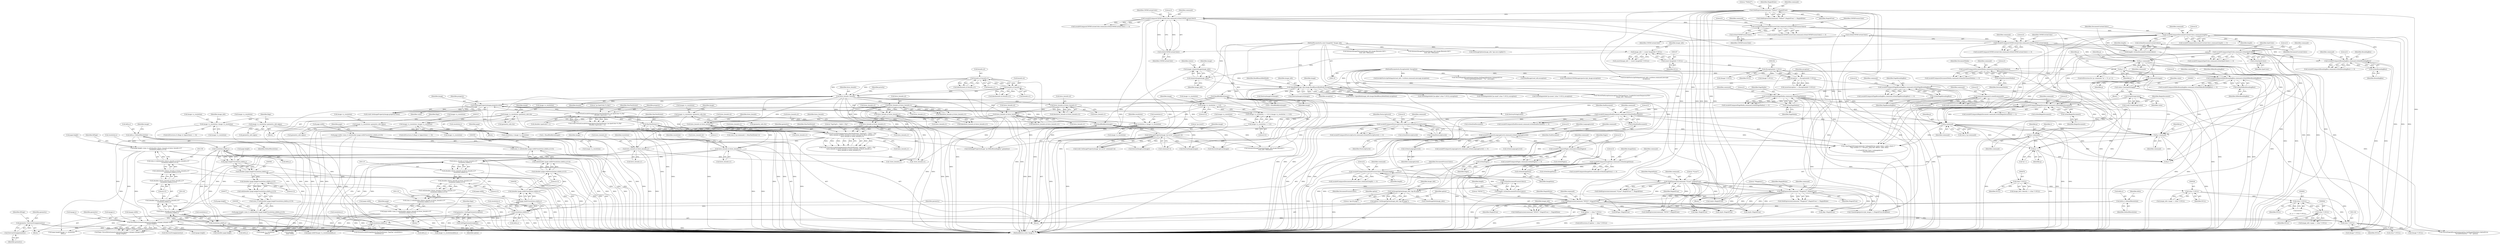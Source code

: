 digraph "0_ImageMagick6_7d11230060fa9c8f67e53c85224daf6648805c7b@pointer" {
"1001291" [label="(Call,geometry=DestroyString(geometry))"];
"1001293" [label="(Call,DestroyString(geometry))"];
"1001203" [label="(Call,ParseMetaGeometry(geometry,&page.x,&page.y,&page.width,\n        &page.height))"];
"1001197" [label="(Call,geometry=GetPageGeometry(option))"];
"1001199" [label="(Call,GetPageGeometry(option))"];
"1001189" [label="(Call,option != (char *) NULL)"];
"1001183" [label="(Call,option=GetImageOption(image_info,\"eps:fit-page\"))"];
"1001185" [label="(Call,GetImageOption(image_info,\"eps:fit-page\"))"];
"1000208" [label="(Call,OpenBlob(image_info,image,ReadBinaryBlobMode,exception))"];
"1000204" [label="(Call,AcquireImage(image_info))"];
"1000164" [label="(Call,image_info != (const ImageInfo *) NULL)"];
"1000119" [label="(MethodParameterIn,const ImageInfo *image_info)"];
"1000166" [label="(Call,(const ImageInfo *) NULL)"];
"1000202" [label="(Call,image=AcquireImage(image_info))"];
"1000191" [label="(Call,exception != (ExceptionInfo *) NULL)"];
"1000120" [label="(MethodParameterIn,ExceptionInfo *exception)"];
"1000193" [label="(Call,(ExceptionInfo *) NULL)"];
"1001191" [label="(Call,(char *) NULL)"];
"1000680" [label="(Call,(char *) NULL)"];
"1000941" [label="(Call,(char *) NULL)"];
"1000525" [label="(Call,(char *) NULL)"];
"1000475" [label="(Call,(char *) NULL)"];
"1001128" [label="(Call,page.width=(size_t) ceil((double) ((hires_bounds.x2-hires_bounds.x1)*\n        resolution.x/delta.x)-0.5))"];
"1001132" [label="(Call,(size_t) ceil((double) ((hires_bounds.x2-hires_bounds.x1)*\n        resolution.x/delta.x)-0.5))"];
"1001134" [label="(Call,ceil((double) ((hires_bounds.x2-hires_bounds.x1)*\n        resolution.x/delta.x)-0.5))"];
"1001135" [label="(Call,(double) ((hires_bounds.x2-hires_bounds.x1)*\n        resolution.x/delta.x)-0.5)"];
"1001136" [label="(Call,(double) ((hires_bounds.x2-hires_bounds.x1)*\n        resolution.x/delta.x))"];
"1001138" [label="(Call,(hires_bounds.x2-hires_bounds.x1)*\n        resolution.x/delta.x)"];
"1001139" [label="(Call,hires_bounds.x2-hires_bounds.x1)"];
"1001065" [label="(Call,hires_bounds=bounds)"];
"1001043" [label="(Call,bounds.y2-bounds.y1)"];
"1001026" [label="(Call,bounds.x2-bounds.x1)"];
"1001102" [label="(Call,hires_bounds.x2-hires_bounds.x1)"];
"1001077" [label="(Call,hires_bounds.x2-hires_bounds.x1)"];
"1001034" [label="(Call,hires_bounds.x2-hires_bounds.x1)"];
"1001098" [label="(Call,FormatLocaleString(geometry,MaxTextExtent,\"%gx%g%+.15g%+.15g\",\n        hires_bounds.x2-hires_bounds.x1,hires_bounds.y2-hires_bounds.y1,\n        hires_bounds.x1,hires_bounds.y1))"];
"1000689" [label="(Call,MaxTextExtent-1)"];
"1000869" [label="(Call,FormatLocaleString(property,MaxTextExtent,\"ps:SpotColor-%.20g\",\n          (double) (spotcolor++)))"];
"1000927" [label="(Call,SetImageProperty(image,property,value))"];
"1000738" [label="(Call,SetImageProperty(image,\"ps:Level\",command+4))"];
"1000657" [label="(Call,ReadBlobByte(image))"];
"1000664" [label="(Call,ReadBlobByte(image))"];
"1000729" [label="(Call,LocaleNCompare(PostscriptLevel,command,strlen(PostscriptLevel)))"];
"1000732" [label="(Call,strlen(PostscriptLevel))"];
"1000713" [label="(Call,LocaleNCompare(EndDocument,command,strlen(EndDocument)))"];
"1000716" [label="(Call,strlen(EndDocument))"];
"1000702" [label="(Call,LocaleNCompare(BeginDocument,command,strlen(BeginDocument)))"];
"1000705" [label="(Call,strlen(BeginDocument))"];
"1001001" [label="(Call,LocaleNCompare(PageMedia,command,strlen(PageMedia)))"];
"1001004" [label="(Call,strlen(PageMedia))"];
"1000989" [label="(Call,LocaleNCompare(PageBoundingBox,command,strlen(PageBoundingBox)))"];
"1000992" [label="(Call,strlen(PageBoundingBox))"];
"1000977" [label="(Call,LocaleNCompare(HiResBoundingBox,command,strlen(HiResBoundingBox)))"];
"1000980" [label="(Call,strlen(HiResBoundingBox))"];
"1000965" [label="(Call,LocaleNCompare(DocumentMedia,command,strlen(DocumentMedia)))"];
"1000968" [label="(Call,strlen(DocumentMedia))"];
"1000953" [label="(Call,LocaleNCompare(BoundingBox,command,strlen(BoundingBox)))"];
"1000956" [label="(Call,strlen(BoundingBox))"];
"1000850" [label="(Call,LocaleNCompare(CMYKCustomColor,command,strlen(CMYKCustomColor)))"];
"1000853" [label="(Call,strlen(CMYKCustomColor))"];
"1000816" [label="(Call,LocaleNCompare(CMYKCustomColor,command,strlen(CMYKCustomColor)))"];
"1000819" [label="(Call,strlen(CMYKCustomColor))"];
"1000806" [label="(Call,GlobExpression(command,\"*Yellow*\",MagickTrue))"];
"1000800" [label="(Call,GlobExpression(command,\"*Magenta*\",MagickTrue))"];
"1000793" [label="(Call,GlobExpression(command,\"*Cyan*\",MagickTrue))"];
"1000784" [label="(Call,LocaleNCompare(DocumentProcessColors,command,length))"];
"1000780" [label="(Call,strlen(DocumentProcessColors))"];
"1000772" [label="(Call,LocaleNCompare(ImageData,command,strlen(ImageData)))"];
"1000775" [label="(Call,strlen(ImageData))"];
"1000764" [label="(Call,LocaleNCompare(Pages,command,strlen(Pages)))"];
"1000767" [label="(Call,strlen(Pages))"];
"1000756" [label="(Call,LocaleNCompare(LanguageLevel,command,strlen(LanguageLevel)))"];
"1000759" [label="(Call,strlen(LanguageLevel))"];
"1000746" [label="(Call,GlobExpression(command,\"*EPSF-*\",MagickTrue))"];
"1000778" [label="(Call,length=strlen(DocumentProcessColors))"];
"1000843" [label="(Call,LocaleNCompare(DocumentCustomColors,command,length))"];
"1000838" [label="(Call,strlen(DocumentCustomColors))"];
"1000827" [label="(Call,LocaleNCompare(CMYKProcessColor,command,strlen(CMYKProcessColor)))"];
"1000830" [label="(Call,strlen(CMYKProcessColor))"];
"1000836" [label="(Call,length=strlen(DocumentCustomColors))"];
"1000857" [label="(Call,LocaleNCompare(SpotColor,command,strlen(SpotColor)))"];
"1000860" [label="(Call,strlen(SpotColor))"];
"1000686" [label="(Call,p-command)"];
"1000669" [label="(Call,p++)"];
"1000651" [label="(Call,p=command)"];
"1000604" [label="(Call,memset(command,0,sizeof(command)))"];
"1000697" [label="(Call,p=command)"];
"1000900" [label="(Call,ConstantString(p))"];
"1000885" [label="(Call,p++)"];
"1000878" [label="(Call,p=command)"];
"1000918" [label="(Call,StripString(value))"];
"1000898" [label="(Call,value=ConstantString(p))"];
"1001109" [label="(Call,hires_bounds.y2-hires_bounds.y1)"];
"1001087" [label="(Call,hires_bounds.y2-hires_bounds.y1)"];
"1001051" [label="(Call,hires_bounds.y2-hires_bounds.y1)"];
"1001146" [label="(Call,resolution.x/delta.x)"];
"1000564" [label="(Call,resolution.x/delta.x)"];
"1000536" [label="(Call,resolution.x=image->x_resolution)"];
"1000426" [label="(Call,image->x_resolution == 0.0)"];
"1000487" [label="(Call,image->x_resolution=geometry_info.rho)"];
"1000443" [label="(Call,image->x_resolution=geometry_info.rho)"];
"1000414" [label="(Call,delta.x=DefaultResolution)"];
"1000550" [label="(Call,page.width=(size_t) ceil((double) (page.width*resolution.x/delta.x)-0.5))"];
"1000554" [label="(Call,(size_t) ceil((double) (page.width*resolution.x/delta.x)-0.5))"];
"1000556" [label="(Call,ceil((double) (page.width*resolution.x/delta.x)-0.5))"];
"1000557" [label="(Call,(double) (page.width*resolution.x/delta.x)-0.5)"];
"1000558" [label="(Call,(double) (page.width*resolution.x/delta.x))"];
"1000560" [label="(Call,page.width*resolution.x/delta.x)"];
"1001154" [label="(Call,page.height=(size_t) ceil((double) ((hires_bounds.y2-hires_bounds.y1)*\n        resolution.y/delta.y)-0.5))"];
"1001158" [label="(Call,(size_t) ceil((double) ((hires_bounds.y2-hires_bounds.y1)*\n        resolution.y/delta.y)-0.5))"];
"1001160" [label="(Call,ceil((double) ((hires_bounds.y2-hires_bounds.y1)*\n        resolution.y/delta.y)-0.5))"];
"1001161" [label="(Call,(double) ((hires_bounds.y2-hires_bounds.y1)*\n        resolution.y/delta.y)-0.5)"];
"1001162" [label="(Call,(double) ((hires_bounds.y2-hires_bounds.y1)*\n        resolution.y/delta.y))"];
"1001164" [label="(Call,(hires_bounds.y2-hires_bounds.y1)*\n        resolution.y/delta.y)"];
"1001165" [label="(Call,hires_bounds.y2-hires_bounds.y1)"];
"1001172" [label="(Call,resolution.y/delta.y)"];
"1000586" [label="(Call,resolution.y/delta.y)"];
"1000543" [label="(Call,resolution.y=image->y_resolution)"];
"1000494" [label="(Call,image->y_resolution=geometry_info.sigma)"];
"1000431" [label="(Call,image->y_resolution == 0.0)"];
"1000463" [label="(Call,image->y_resolution=image->x_resolution)"];
"1000450" [label="(Call,image->y_resolution=geometry_info.sigma)"];
"1000507" [label="(Call,image->y_resolution=image->x_resolution)"];
"1000419" [label="(Call,delta.y=DefaultResolution)"];
"1000572" [label="(Call,page.height=(size_t) ceil((double) (page.height*resolution.y/delta.y)-0.5))"];
"1000576" [label="(Call,(size_t) ceil((double) (page.height*resolution.y/delta.y)-0.5))"];
"1000578" [label="(Call,ceil((double) (page.height*resolution.y/delta.y)-0.5))"];
"1000579" [label="(Call,(double) (page.height*resolution.y/delta.y)-0.5)"];
"1000580" [label="(Call,(double) (page.height*resolution.y/delta.y))"];
"1000582" [label="(Call,page.height*resolution.y/delta.y)"];
"1000994" [label="(Literal,0)"];
"1001004" [label="(Call,strlen(PageMedia))"];
"1000191" [label="(Call,exception != (ExceptionInfo *) NULL)"];
"1001198" [label="(Identifier,geometry)"];
"1000815" [label="(Call,LocaleNCompare(CMYKCustomColor,command,strlen(CMYKCustomColor)) == 0)"];
"1000839" [label="(Identifier,DocumentCustomColors)"];
"1000777" [label="(Literal,0)"];
"1001194" [label="(Block,)"];
"1000811" [label="(Call,cmyk=MagickTrue)"];
"1001330" [label="(Call,DestroyImageList(image))"];
"1000757" [label="(Identifier,LanguageLevel)"];
"1000688" [label="(Identifier,command)"];
"1000703" [label="(Identifier,BeginDocument)"];
"1000956" [label="(Call,strlen(BoundingBox))"];
"1000977" [label="(Call,LocaleNCompare(HiResBoundingBox,command,strlen(HiResBoundingBox)))"];
"1001119" [label="(Call,hires_bounds.y1)"];
"1000954" [label="(Identifier,BoundingBox)"];
"1000545" [label="(Identifier,resolution)"];
"1001109" [label="(Call,hires_bounds.y2-hires_bounds.y1)"];
"1000955" [label="(Identifier,command)"];
"1000420" [label="(Call,delta.y)"];
"1000425" [label="(Call,(image->x_resolution == 0.0) || (image->y_resolution == 0.0))"];
"1000691" [label="(Literal,1)"];
"1001999" [label="(Call,strlen(ImageData))"];
"1001086" [label="(Call,fabs(hires_bounds.y2-hires_bounds.y1))"];
"1001005" [label="(Identifier,PageMedia)"];
"1001165" [label="(Call,hires_bounds.y2-hires_bounds.y1)"];
"1000686" [label="(Call,p-command)"];
"1000704" [label="(Identifier,command)"];
"1000797" [label="(Identifier,MagickFalse)"];
"1000819" [label="(Call,strlen(CMYKCustomColor))"];
"1001420" [label="(Call,GetDelegateInfo(\"ps:alpha\",(char *) NULL,exception))"];
"1000554" [label="(Call,(size_t) ceil((double) (page.width*resolution.x/delta.x)-0.5))"];
"1000858" [label="(Identifier,SpotColor)"];
"1000880" [label="(Identifier,command)"];
"1001174" [label="(Identifier,resolution)"];
"1001099" [label="(Identifier,geometry)"];
"1000568" [label="(Call,delta.x)"];
"1000885" [label="(Call,p++)"];
"1001038" [label="(Call,hires_bounds.x1)"];
"1000119" [label="(MethodParameterIn,const ImageInfo *image_info)"];
"1000550" [label="(Call,page.width=(size_t) ceil((double) (page.width*resolution.x/delta.x)-0.5))"];
"1000501" [label="(ControlStructure,if ((flags & SigmaValue) == 0))"];
"1001203" [label="(Call,ParseMetaGeometry(geometry,&page.x,&page.y,&page.width,\n        &page.height))"];
"1000165" [label="(Identifier,image_info)"];
"1000808" [label="(Literal,\"*Yellow*\")"];
"1001188" [label="(ControlStructure,if (option != (char *) NULL))"];
"1001034" [label="(Call,hires_bounds.x2-hires_bounds.x1)"];
"1000784" [label="(Call,LocaleNCompare(DocumentProcessColors,command,length))"];
"1000758" [label="(Identifier,command)"];
"1000414" [label="(Call,delta.x=DefaultResolution)"];
"1000842" [label="(Call,LocaleNCompare(DocumentCustomColors,command,length) == 0)"];
"1000582" [label="(Call,page.height*resolution.y/delta.y)"];
"1001134" [label="(Call,ceil((double) ((hires_bounds.x2-hires_bounds.x1)*\n        resolution.x/delta.x)-0.5))"];
"1000527" [label="(Identifier,NULL)"];
"1000745" [label="(Call,GlobExpression(command,\"*EPSF-*\",MagickTrue) != MagickFalse)"];
"1000765" [label="(Identifier,Pages)"];
"1000718" [label="(Literal,0)"];
"1001200" [label="(Identifier,option)"];
"1000747" [label="(Identifier,command)"];
"1001333" [label="(Call,(Image *) NULL)"];
"1001035" [label="(Call,hires_bounds.x2)"];
"1000869" [label="(Call,FormatLocaleString(property,MaxTextExtent,\"ps:SpotColor-%.20g\",\n          (double) (spotcolor++)))"];
"1001050" [label="(Call,fabs(hires_bounds.y2-hires_bounds.y1))"];
"1000734" [label="(Literal,0)"];
"1001940" [label="(Call,strlen(EndDocument))"];
"1000755" [label="(Call,LocaleNCompare(LanguageLevel,command,strlen(LanguageLevel)) == 0)"];
"1000576" [label="(Call,(size_t) ceil((double) (page.height*resolution.y/delta.y)-0.5))"];
"1000733" [label="(Identifier,PostscriptLevel)"];
"1000748" [label="(Literal,\"*EPSF-*\")"];
"1000207" [label="(Identifier,status)"];
"1000886" [label="(Identifier,p)"];
"1001279" [label="(Call,page.height*image->y_resolution/\n        delta.y)"];
"1001150" [label="(Call,delta.x)"];
"1000423" [label="(Identifier,DefaultResolution)"];
"1001164" [label="(Call,(hires_bounds.y2-hires_bounds.y1)*\n        resolution.y/delta.y)"];
"1000750" [label="(Identifier,MagickFalse)"];
"1001025" [label="(Call,fabs(bounds.x2-bounds.x1))"];
"1000759" [label="(Call,strlen(LanguageLevel))"];
"1000680" [label="(Call,(char *) NULL)"];
"1000463" [label="(Call,image->y_resolution=image->x_resolution)"];
"1000431" [label="(Call,image->y_resolution == 0.0)"];
"1001338" [label="(Call,CopyMagickString(command,\"/setpagedevice {pop} bind 1 index where {\"\n    \"dup wcheck {3 1 roll put} {pop def} ifelse} {def} ifelse\n\"\n    \"<</UseCIEColor true>>setpagedevice\n\",MaxTextExtent))"];
"1001169" [label="(Call,hires_bounds.y1)"];
"1000863" [label="(Block,)"];
"1000701" [label="(Call,LocaleNCompare(BeginDocument,command,strlen(BeginDocument)) == 0)"];
"1000979" [label="(Identifier,command)"];
"1000193" [label="(Call,(ExceptionInfo *) NULL)"];
"1001193" [label="(Identifier,NULL)"];
"1000916" [label="(Call,(void) StripString(value))"];
"1000220" [label="(Call,DestroyImageList(image))"];
"1001296" [label="(Identifier,fitPage)"];
"1001096" [label="(Call,(void) FormatLocaleString(geometry,MaxTextExtent,\"%gx%g%+.15g%+.15g\",\n        hires_bounds.x2-hires_bounds.x1,hires_bounds.y2-hires_bounds.y1,\n        hires_bounds.x1,hires_bounds.y1))"];
"1001204" [label="(Identifier,geometry)"];
"1000806" [label="(Call,GlobExpression(command,\"*Yellow*\",MagickTrue))"];
"1000525" [label="(Call,(char *) NULL)"];
"1001398" [label="(Call,GetDelegateInfo(\"ps:mono\",(char *) NULL,exception))"];
"1000854" [label="(Identifier,CMYKCustomColor)"];
"1001143" [label="(Call,hires_bounds.x1)"];
"1000805" [label="(Call,GlobExpression(command,\"*Yellow*\",MagickTrue) != MagickFalse)"];
"1000778" [label="(Call,length=strlen(DocumentProcessColors))"];
"1001205" [label="(Call,&page.x)"];
"1000732" [label="(Call,strlen(PostscriptLevel))"];
"1000816" [label="(Call,LocaleNCompare(CMYKCustomColor,command,strlen(CMYKCustomColor)))"];
"1000507" [label="(Call,image->y_resolution=image->x_resolution)"];
"1000521" [label="(Call,image_info->page != (char *) NULL)"];
"1001044" [label="(Call,bounds.y2)"];
"1000664" [label="(Call,ReadBlobByte(image))"];
"1000827" [label="(Call,LocaleNCompare(CMYKProcessColor,command,strlen(CMYKProcessColor)))"];
"1000929" [label="(Identifier,property)"];
"1000561" [label="(Call,page.width)"];
"1000772" [label="(Call,LocaleNCompare(ImageData,command,strlen(ImageData)))"];
"1000590" [label="(Call,delta.y)"];
"1000740" [label="(Literal,\"ps:Level\")"];
"1000652" [label="(Identifier,p)"];
"1000203" [label="(Identifier,image)"];
"1000736" [label="(Call,(void) SetImageProperty(image,\"ps:Level\",command+4))"];
"1000799" [label="(Call,GlobExpression(command,\"*Magenta*\",MagickTrue) != MagickFalse)"];
"1001371" [label="(Call,-hires_bounds.y1)"];
"1001367" [label="(Call,-hires_bounds.x1)"];
"1000773" [label="(Identifier,ImageData)"];
"1001283" [label="(Call,image->y_resolution/\n        delta.y)"];
"1001179" [label="(Literal,0.5)"];
"1001030" [label="(Call,bounds.x1)"];
"1000430" [label="(Literal,0.0)"];
"1000432" [label="(Call,image->y_resolution)"];
"1000981" [label="(Identifier,HiResBoundingBox)"];
"1000571" [label="(Literal,0.5)"];
"1001176" [label="(Call,delta.y)"];
"1000662" [label="(Call,c=ReadBlobByte(image))"];
"1001027" [label="(Call,bounds.x2)"];
"1001185" [label="(Call,GetImageOption(image_info,\"eps:fit-page\"))"];
"1001956" [label="(Call,strlen(PostscriptLevel))"];
"1001294" [label="(Identifier,geometry)"];
"1001065" [label="(Call,hires_bounds=bounds)"];
"1000801" [label="(Identifier,command)"];
"1000682" [label="(Identifier,NULL)"];
"1000964" [label="(Call,LocaleNCompare(DocumentMedia,command,strlen(DocumentMedia)) == 0)"];
"1000870" [label="(Identifier,property)"];
"1000206" [label="(Call,status=OpenBlob(image_info,image,ReadBinaryBlobMode,exception))"];
"1000775" [label="(Call,strlen(ImageData))"];
"1001659" [label="(Call,InterpretImageFilename(image_info,image,filename,1,\n    read_info->filename))"];
"1001292" [label="(Identifier,geometry)"];
"1001076" [label="(Call,fabs(hires_bounds.x2-hires_bounds.x1))"];
"1001172" [label="(Call,resolution.y/delta.y)"];
"1000769" [label="(Literal,0)"];
"1001110" [label="(Call,hires_bounds.y2)"];
"1000716" [label="(Call,strlen(EndDocument))"];
"1000800" [label="(Call,GlobExpression(command,\"*Magenta*\",MagickTrue))"];
"1000421" [label="(Identifier,delta)"];
"1000965" [label="(Call,LocaleNCompare(DocumentMedia,command,strlen(DocumentMedia)))"];
"1001047" [label="(Call,bounds.y1)"];
"1000820" [label="(Identifier,CMYKCustomColor)"];
"1000867" [label="(Call,(void) FormatLocaleString(property,MaxTextExtent,\"ps:SpotColor-%.20g\",\n          (double) (spotcolor++)))"];
"1000879" [label="(Identifier,p)"];
"1001088" [label="(Call,hires_bounds.y2)"];
"1000918" [label="(Call,StripString(value))"];
"1000454" [label="(Call,geometry_info.sigma)"];
"1000832" [label="(Literal,0)"];
"1000925" [label="(Call,(void) SetImageProperty(image,property,value))"];
"1000713" [label="(Call,LocaleNCompare(EndDocument,command,strlen(EndDocument)))"];
"1001148" [label="(Identifier,resolution)"];
"1001095" [label="(Block,)"];
"1000873" [label="(Call,(double) (spotcolor++))"];
"1001202" [label="(Identifier,flags)"];
"1001055" [label="(Call,hires_bounds.y1)"];
"1001162" [label="(Call,(double) ((hires_bounds.y2-hires_bounds.y1)*\n        resolution.y/delta.y))"];
"1000487" [label="(Call,image->x_resolution=geometry_info.rho)"];
"1000978" [label="(Identifier,HiResBoundingBox)"];
"1000436" [label="(Block,)"];
"1000877" [label="(ControlStructure,for (p=command; *p != '\0'; p++))"];
"1001784" [label="(Call,ReadImage(read_info,exception))"];
"1001113" [label="(Call,hires_bounds.y1)"];
"1000829" [label="(Identifier,command)"];
"1000937" [label="(Call,image_info->page != (char *) NULL)"];
"1000212" [label="(Identifier,exception)"];
"1000475" [label="(Call,(char *) NULL)"];
"1000707" [label="(Literal,0)"];
"1001228" [label="(Call,ThrowMagickException(exception,GetMagickModule(),OptionError,\n             \"InvalidGeometry\",\"`%s'\",option))"];
"1000683" [label="(Call,(size_t) (p-command) < (MaxTextExtent-1))"];
"1000810" [label="(Identifier,MagickFalse)"];
"1001855" [label="(Call,ConsolidateCMYKImages(postscript_image,exception))"];
"1000982" [label="(Literal,0)"];
"1001687" [label="(Call,InvokePostscriptDelegate(read_info->verbose,command,message,\n        exception))"];
"1000802" [label="(Literal,\"*Magenta*\")"];
"1000846" [label="(Identifier,length)"];
"1000928" [label="(Identifier,image)"];
"1001103" [label="(Call,hires_bounds.x2)"];
"1000670" [label="(Identifier,p)"];
"1000958" [label="(Literal,0)"];
"1000714" [label="(Identifier,EndDocument)"];
"1000537" [label="(Call,resolution.x)"];
"1000856" [label="(Call,LocaleNCompare(SpotColor,command,strlen(SpotColor)) == 0)"];
"1000988" [label="(Call,LocaleNCompare(PageBoundingBox,command,strlen(PageBoundingBox)) == 0)"];
"1000788" [label="(Literal,0)"];
"1000238" [label="(Call,ThrowFileException(exception,FileOpenError,\"UnableToCreateTemporaryFile\",\n        image_info->filename))"];
"1001754" [label="(Call,InterpretImageFilename(image_info,image,filename,(int) i,\n        read_info->filename))"];
"1001455" [label="(Call,FormatLocaleString(density,MaxTextExtent,\"%gx%g\",resolution.x,\n    resolution.y))"];
"1000415" [label="(Call,delta.x)"];
"1000540" [label="(Call,image->x_resolution)"];
"1000862" [label="(Literal,0)"];
"1000508" [label="(Call,image->y_resolution)"];
"1000780" [label="(Call,strlen(DocumentProcessColors))"];
"1000845" [label="(Identifier,command)"];
"1000573" [label="(Call,page.height)"];
"1000223" [label="(Call,(Image *) NULL)"];
"1000803" [label="(Identifier,MagickTrue)"];
"1000574" [label="(Identifier,page)"];
"1000450" [label="(Call,image->y_resolution=geometry_info.sigma)"];
"1000967" [label="(Identifier,command)"];
"1000593" [label="(Literal,0.5)"];
"1001000" [label="(Call,LocaleNCompare(PageMedia,command,strlen(PageMedia)) == 0)"];
"1000900" [label="(Call,ConstantString(p))"];
"1001111" [label="(Identifier,hires_bounds)"];
"1000205" [label="(Identifier,image_info)"];
"1001077" [label="(Call,hires_bounds.x2-hires_bounds.x1)"];
"1001295" [label="(Call,fitPage=MagickTrue)"];
"1000687" [label="(Identifier,p)"];
"1000587" [label="(Call,resolution.y)"];
"1000452" [label="(Identifier,image)"];
"1000543" [label="(Call,resolution.y=image->y_resolution)"];
"1000211" [label="(Identifier,ReadBinaryBlobMode)"];
"1000760" [label="(Identifier,LanguageLevel)"];
"1000705" [label="(Call,strlen(BeginDocument))"];
"1000247" [label="(Call,DestroyImageList(image))"];
"1000544" [label="(Call,resolution.y)"];
"1000729" [label="(Call,LocaleNCompare(PostscriptLevel,command,strlen(PostscriptLevel)))"];
"1001140" [label="(Call,hires_bounds.x2)"];
"1001066" [label="(Identifier,hires_bounds)"];
"1000861" [label="(Identifier,SpotColor)"];
"1001173" [label="(Call,resolution.y)"];
"1000699" [label="(Identifier,command)"];
"1001100" [label="(Identifier,MaxTextExtent)"];
"1001026" [label="(Call,bounds.x2-bounds.x1)"];
"1000761" [label="(Literal,0)"];
"1001291" [label="(Call,geometry=DestroyString(geometry))"];
"1000992" [label="(Call,strlen(PageBoundingBox))"];
"1000488" [label="(Call,image->x_resolution)"];
"1000552" [label="(Identifier,page)"];
"1000850" [label="(Call,LocaleNCompare(CMYKCustomColor,command,strlen(CMYKCustomColor)))"];
"1000969" [label="(Identifier,DocumentMedia)"];
"1001129" [label="(Call,page.width)"];
"1000604" [label="(Call,memset(command,0,sizeof(command)))"];
"1002409" [label="(MethodReturn,static Image *)"];
"1000428" [label="(Identifier,image)"];
"1000419" [label="(Call,delta.y=DefaultResolution)"];
"1001199" [label="(Call,GetPageGeometry(option))"];
"1000209" [label="(Identifier,image_info)"];
"1000464" [label="(Call,image->y_resolution)"];
"1000451" [label="(Call,image->y_resolution)"];
"1001184" [label="(Identifier,option)"];
"1000774" [label="(Identifier,command)"];
"1000536" [label="(Call,resolution.x=image->x_resolution)"];
"1000836" [label="(Call,length=strlen(DocumentCustomColors))"];
"1000558" [label="(Call,(double) (page.width*resolution.x/delta.x))"];
"1000168" [label="(Identifier,NULL)"];
"1000968" [label="(Call,strlen(DocumentMedia))"];
"1000957" [label="(Identifier,BoundingBox)"];
"1000883" [label="(Identifier,p)"];
"1000857" [label="(Call,LocaleNCompare(SpotColor,command,strlen(SpotColor)))"];
"1000952" [label="(Call,LocaleNCompare(BoundingBox,command,strlen(BoundingBox)) == 0)"];
"1001098" [label="(Call,FormatLocaleString(geometry,MaxTextExtent,\"%gx%g%+.15g%+.15g\",\n        hires_bounds.x2-hires_bounds.x1,hires_bounds.y2-hires_bounds.y1,\n        hires_bounds.x1,hires_bounds.y1))"];
"1000560" [label="(Call,page.width*resolution.x/delta.x)"];
"1000607" [label="(Call,sizeof(command))"];
"1000831" [label="(Identifier,CMYKProcessColor)"];
"1000852" [label="(Identifier,command)"];
"1000457" [label="(ControlStructure,if ((flags & SigmaValue) == 0))"];
"1001187" [label="(Literal,\"eps:fit-page\")"];
"1000556" [label="(Call,ceil((double) (page.width*resolution.x/delta.x)-0.5))"];
"1000746" [label="(Call,GlobExpression(command,\"*EPSF-*\",MagickTrue))"];
"1000435" [label="(Literal,0.0)"];
"1000551" [label="(Call,page.width)"];
"1001483" [label="(Call,CloneImageInfo(image_info))"];
"1000690" [label="(Identifier,MaxTextExtent)"];
"1000606" [label="(Literal,0)"];
"1000418" [label="(Identifier,DefaultResolution)"];
"1001197" [label="(Call,geometry=GetPageGeometry(option))"];
"1000766" [label="(Identifier,command)"];
"1000794" [label="(Identifier,command)"];
"1000477" [label="(Identifier,NULL)"];
"1000783" [label="(Call,LocaleNCompare(DocumentProcessColors,command,length) == 0)"];
"1000738" [label="(Call,SetImageProperty(image,\"ps:Level\",command+4))"];
"1001087" [label="(Call,hires_bounds.y2-hires_bounds.y1)"];
"1000467" [label="(Call,image->x_resolution)"];
"1000927" [label="(Call,SetImageProperty(image,property,value))"];
"1000121" [label="(Block,)"];
"1001983" [label="(Call,strlen(LanguageLevel))"];
"1001356" [label="(Call,(char *) NULL)"];
"1000779" [label="(Identifier,length)"];
"1001052" [label="(Call,hires_bounds.y2)"];
"1000547" [label="(Call,image->y_resolution)"];
"1000602" [label="(Call,(void) memset(command,0,sizeof(command)))"];
"1000768" [label="(Identifier,Pages)"];
"1000557" [label="(Call,(double) (page.width*resolution.x/delta.x)-0.5)"];
"1001006" [label="(Literal,0)"];
"1001186" [label="(Identifier,image_info)"];
"1000828" [label="(Identifier,CMYKProcessColor)"];
"1001190" [label="(Identifier,option)"];
"1000668" [label="(Call,*p++)"];
"1001970" [label="(Call,GlobExpression(command,\"*EPSF-*\",MagickTrue))"];
"1000166" [label="(Call,(const ImageInfo *) NULL)"];
"1000504" [label="(Identifier,flags)"];
"1000494" [label="(Call,image->y_resolution=geometry_info.sigma)"];
"1000586" [label="(Call,resolution.y/delta.y)"];
"1000749" [label="(Identifier,MagickTrue)"];
"1001101" [label="(Literal,\"%gx%g%+.15g%+.15g\")"];
"1000787" [label="(Identifier,length)"];
"1000578" [label="(Call,ceil((double) (page.height*resolution.y/delta.y)-0.5))"];
"1000605" [label="(Identifier,command)"];
"1000793" [label="(Call,GlobExpression(command,\"*Cyan*\",MagickTrue))"];
"1000795" [label="(Literal,\"*Cyan*\")"];
"1000511" [label="(Call,image->x_resolution)"];
"1001213" [label="(Call,&page.width)"];
"1001439" [label="(Call,DestroyImageList(image))"];
"1000698" [label="(Identifier,p)"];
"1000676" [label="(Call,strchr(\"\n\r%\",c) == (char *) NULL)"];
"1000210" [label="(Identifier,image)"];
"1000471" [label="(Call,image_info->density != (char *) NULL)"];
"1000817" [label="(Identifier,CMYKCustomColor)"];
"1001932" [label="(Call,skip=MagickTrue)"];
"1000756" [label="(Call,LocaleNCompare(LanguageLevel,command,strlen(LanguageLevel)))"];
"1000669" [label="(Call,p++)"];
"1001033" [label="(Call,fabs(hires_bounds.x2-hires_bounds.x1))"];
"1001720" [label="(Call,InterpretImageFilename(image_info,image,filename,(int) i,\n        read_info->filename))"];
"1000930" [label="(Identifier,value)"];
"1000980" [label="(Call,strlen(HiResBoundingBox))"];
"1001160" [label="(Call,ceil((double) ((hires_bounds.y2-hires_bounds.y1)*\n        resolution.y/delta.y)-0.5))"];
"1000444" [label="(Call,image->x_resolution)"];
"1000785" [label="(Identifier,DocumentProcessColors)"];
"1000826" [label="(Call,LocaleNCompare(CMYKProcessColor,command,strlen(CMYKProcessColor)) == 0)"];
"1001191" [label="(Call,(char *) NULL)"];
"1001138" [label="(Call,(hires_bounds.x2-hires_bounds.x1)*\n        resolution.x/delta.x)"];
"1001411" [label="(Call,GetDelegateInfo(\"ps:cmyk\",(char *) NULL,exception))"];
"1001139" [label="(Call,hires_bounds.x2-hires_bounds.x1)"];
"1000970" [label="(Literal,0)"];
"1000731" [label="(Identifier,command)"];
"1000943" [label="(Identifier,NULL)"];
"1000565" [label="(Call,resolution.x)"];
"1000933" [label="(Call,DestroyString(value))"];
"1000991" [label="(Identifier,command)"];
"1000781" [label="(Identifier,DocumentProcessColors)"];
"1001124" [label="(Call,SetImageProperty(image,\"ps:HiResBoundingBox\",geometry))"];
"1000849" [label="(Call,LocaleNCompare(CMYKCustomColor,command,strlen(CMYKCustomColor)) == 0)"];
"1000807" [label="(Identifier,command)"];
"1000976" [label="(Call,LocaleNCompare(HiResBoundingBox,command,strlen(HiResBoundingBox)) == 0)"];
"1000708" [label="(Call,skip=MagickTrue)"];
"1001116" [label="(Call,hires_bounds.x1)"];
"1001893" [label="(Call,p++)"];
"1001189" [label="(Call,option != (char *) NULL)"];
"1000741" [label="(Call,command+4)"];
"1001929" [label="(Call,strlen(BeginDocument))"];
"1001091" [label="(Call,hires_bounds.y1)"];
"1001181" [label="(Identifier,fitPage)"];
"1001217" [label="(Call,&page.height)"];
"1000763" [label="(Call,LocaleNCompare(Pages,command,strlen(Pages)) == 0)"];
"1000953" [label="(Call,LocaleNCompare(BoundingBox,command,strlen(BoundingBox)))"];
"1000478" [label="(Block,)"];
"1000689" [label="(Call,MaxTextExtent-1)"];
"1001244" [label="(Call,(Image *) NULL)"];
"1000717" [label="(Identifier,EndDocument)"];
"1001156" [label="(Identifier,page)"];
"1000843" [label="(Call,LocaleNCompare(DocumentCustomColors,command,length))"];
"1000202" [label="(Call,image=AcquireImage(image_info))"];
"1001136" [label="(Call,(double) ((hires_bounds.x2-hires_bounds.x1)*\n        resolution.x/delta.x))"];
"1000495" [label="(Call,image->y_resolution)"];
"1000728" [label="(Call,LocaleNCompare(PostscriptLevel,command,strlen(PostscriptLevel)) == 0)"];
"1000990" [label="(Identifier,PageBoundingBox)"];
"1001106" [label="(Call,hires_bounds.x1)"];
"1000764" [label="(Call,LocaleNCompare(Pages,command,strlen(Pages)))"];
"1000847" [label="(Literal,0)"];
"1002291" [label="(Call,CloneImage(postscript_image,1,1,MagickTrue,exception))"];
"1001155" [label="(Call,page.height)"];
"1000192" [label="(Identifier,exception)"];
"1001471" [label="(Call,(double)\n    page.width)"];
"1000712" [label="(Call,LocaleNCompare(EndDocument,command,strlen(EndDocument)) == 0)"];
"1000830" [label="(Call,strlen(CMYKProcessColor))"];
"1000460" [label="(Identifier,flags)"];
"1000195" [label="(Identifier,NULL)"];
"1000901" [label="(Identifier,p)"];
"1000665" [label="(Identifier,image)"];
"1000473" [label="(Identifier,image_info)"];
"1001154" [label="(Call,page.height=(size_t) ceil((double) ((hires_bounds.y2-hires_bounds.y1)*\n        resolution.y/delta.y)-0.5))"];
"1001117" [label="(Identifier,hires_bounds)"];
"1000572" [label="(Call,page.height=(size_t) ceil((double) (page.height*resolution.y/delta.y)-0.5))"];
"1000164" [label="(Call,image_info != (const ImageInfo *) NULL)"];
"1001001" [label="(Call,LocaleNCompare(PageMedia,command,strlen(PageMedia)))"];
"1000792" [label="(Call,GlobExpression(command,\"*Cyan*\",MagickTrue) != MagickFalse)"];
"1001102" [label="(Call,hires_bounds.x2-hires_bounds.x1)"];
"1001002" [label="(Identifier,PageMedia)"];
"1001257" [label="(Call,page.width*image->x_resolution/delta.x)"];
"1000989" [label="(Call,LocaleNCompare(PageBoundingBox,command,strlen(PageBoundingBox)))"];
"1000872" [label="(Literal,\"ps:SpotColor-%.20g\")"];
"1000833" [label="(Call,cmyk=MagickTrue)"];
"1001067" [label="(Identifier,bounds)"];
"1001146" [label="(Call,resolution.x/delta.x)"];
"1000809" [label="(Identifier,MagickTrue)"];
"1000443" [label="(Call,image->x_resolution=geometry_info.rho)"];
"1001201" [label="(Call,flags=ParseMetaGeometry(geometry,&page.x,&page.y,&page.width,\n        &page.height))"];
"1000822" [label="(Call,cmyk=MagickTrue)"];
"1000871" [label="(Identifier,MaxTextExtent)"];
"1000204" [label="(Call,AcquireImage(image_info))"];
"1000993" [label="(Identifier,PageBoundingBox)"];
"1000860" [label="(Call,strlen(SpotColor))"];
"1000706" [label="(Identifier,BeginDocument)"];
"1000580" [label="(Call,(double) (page.height*resolution.y/delta.y))"];
"1000776" [label="(Identifier,ImageData)"];
"1001991" [label="(Call,strlen(Pages))"];
"1000771" [label="(Call,LocaleNCompare(ImageData,command,strlen(ImageData)) == 0)"];
"1000853" [label="(Call,strlen(CMYKCustomColor))"];
"1001476" [label="(Call,(double) page.height)"];
"1000767" [label="(Call,strlen(Pages))"];
"1001078" [label="(Call,hires_bounds.x2)"];
"1000658" [label="(Identifier,image)"];
"1000653" [label="(Identifier,command)"];
"1000498" [label="(Call,geometry_info.sigma)"];
"1000855" [label="(Literal,0)"];
"1000655" [label="(Call,c=ReadBlobByte(image))"];
"1001153" [label="(Literal,0.5)"];
"1000433" [label="(Identifier,image)"];
"1001161" [label="(Call,(double) ((hires_bounds.y2-hires_bounds.y1)*\n        resolution.y/delta.y)-0.5)"];
"1000821" [label="(Literal,0)"];
"1000878" [label="(Call,p=command)"];
"1001650" [label="(Call,InvokePostscriptDelegate(read_info->verbose,command,message,exception))"];
"1000919" [label="(Identifier,value)"];
"1000120" [label="(MethodParameterIn,ExceptionInfo *exception)"];
"1000208" [label="(Call,OpenBlob(image_info,image,ReadBinaryBlobMode,exception))"];
"1000859" [label="(Identifier,command)"];
"1001003" [label="(Identifier,command)"];
"1000966" [label="(Identifier,DocumentMedia)"];
"1001042" [label="(Call,fabs(bounds.y2-bounds.y1))"];
"1001209" [label="(Call,&page.y)"];
"1001166" [label="(Call,hires_bounds.y2)"];
"1000447" [label="(Call,geometry_info.rho)"];
"1001158" [label="(Call,(size_t) ceil((double) ((hires_bounds.y2-hires_bounds.y1)*\n        resolution.y/delta.y)-0.5))"];
"1000190" [label="(Call,assert(exception != (ExceptionInfo *) NULL))"];
"1000579" [label="(Call,(double) (page.height*resolution.y/delta.y)-0.5)"];
"1000804" [label="(Identifier,MagickFalse)"];
"1000941" [label="(Call,(char *) NULL)"];
"1000702" [label="(Call,LocaleNCompare(BeginDocument,command,strlen(BeginDocument)))"];
"1001051" [label="(Call,hires_bounds.y2-hires_bounds.y1)"];
"1001183" [label="(Call,option=GetImageOption(image_info,\"eps:fit-page\"))"];
"1001069" [label="(Identifier,priority)"];
"1000838" [label="(Call,strlen(DocumentCustomColors))"];
"1000697" [label="(Call,p=command)"];
"1000818" [label="(Identifier,command)"];
"1001556" [label="(Call,GetImageOption(image_info,\"eps:use-cropbox\"))"];
"1001828" [label="(Call,ThrowMagickException(exception,GetMagickModule(),DelegateError,\n          \"PostscriptDelegateFailed\",\"`%s'\",message))"];
"1001081" [label="(Call,hires_bounds.x1)"];
"1001261" [label="(Call,image->x_resolution/delta.x)"];
"1001135" [label="(Call,(double) ((hires_bounds.x2-hires_bounds.x1)*\n        resolution.x/delta.x)-0.5)"];
"1000250" [label="(Call,(Image *) NULL)"];
"1000491" [label="(Call,geometry_info.rho)"];
"1001132" [label="(Call,(size_t) ceil((double) ((hires_bounds.x2-hires_bounds.x1)*\n        resolution.x/delta.x)-0.5))"];
"1000163" [label="(Call,assert(image_info != (const ImageInfo *) NULL))"];
"1001293" [label="(Call,DestroyString(geometry))"];
"1000651" [label="(Call,p=command)"];
"1001147" [label="(Call,resolution.x)"];
"1000656" [label="(Identifier,c)"];
"1000898" [label="(Call,value=ConstantString(p))"];
"1001237" [label="(Call,DestroyString(geometry))"];
"1000796" [label="(Identifier,MagickTrue)"];
"1000496" [label="(Identifier,image)"];
"1001128" [label="(Call,page.width=(size_t) ceil((double) ((hires_bounds.x2-hires_bounds.x1)*\n        resolution.x/delta.x)-0.5))"];
"1001241" [label="(Call,DestroyImage(image))"];
"1000837" [label="(Identifier,length)"];
"1000583" [label="(Call,page.height)"];
"1000666" [label="(Block,)"];
"1000851" [label="(Identifier,CMYKCustomColor)"];
"1000786" [label="(Identifier,command)"];
"1000739" [label="(Identifier,image)"];
"1001302" [label="(Identifier,image_info)"];
"1000427" [label="(Call,image->x_resolution)"];
"1000564" [label="(Call,resolution.x/delta.x)"];
"1000426" [label="(Call,image->x_resolution == 0.0)"];
"1001043" [label="(Call,bounds.y2-bounds.y1)"];
"1000844" [label="(Identifier,DocumentCustomColors)"];
"1000657" [label="(Call,ReadBlobByte(image))"];
"1000899" [label="(Identifier,value)"];
"1000730" [label="(Identifier,PostscriptLevel)"];
"1000684" [label="(Call,(size_t) (p-command))"];
"1000715" [label="(Identifier,command)"];
"1001291" -> "1001194"  [label="AST: "];
"1001291" -> "1001293"  [label="CFG: "];
"1001292" -> "1001291"  [label="AST: "];
"1001293" -> "1001291"  [label="AST: "];
"1001296" -> "1001291"  [label="CFG: "];
"1001291" -> "1002409"  [label="DDG: "];
"1001291" -> "1002409"  [label="DDG: "];
"1001293" -> "1001291"  [label="DDG: "];
"1001293" -> "1001294"  [label="CFG: "];
"1001294" -> "1001293"  [label="AST: "];
"1001203" -> "1001293"  [label="DDG: "];
"1001203" -> "1001201"  [label="AST: "];
"1001203" -> "1001217"  [label="CFG: "];
"1001204" -> "1001203"  [label="AST: "];
"1001205" -> "1001203"  [label="AST: "];
"1001209" -> "1001203"  [label="AST: "];
"1001213" -> "1001203"  [label="AST: "];
"1001217" -> "1001203"  [label="AST: "];
"1001201" -> "1001203"  [label="CFG: "];
"1001203" -> "1002409"  [label="DDG: "];
"1001203" -> "1002409"  [label="DDG: "];
"1001203" -> "1002409"  [label="DDG: "];
"1001203" -> "1002409"  [label="DDG: "];
"1001203" -> "1001201"  [label="DDG: "];
"1001203" -> "1001201"  [label="DDG: "];
"1001203" -> "1001201"  [label="DDG: "];
"1001203" -> "1001201"  [label="DDG: "];
"1001203" -> "1001201"  [label="DDG: "];
"1001197" -> "1001203"  [label="DDG: "];
"1001128" -> "1001203"  [label="DDG: "];
"1000550" -> "1001203"  [label="DDG: "];
"1001154" -> "1001203"  [label="DDG: "];
"1000572" -> "1001203"  [label="DDG: "];
"1001203" -> "1001237"  [label="DDG: "];
"1001203" -> "1001257"  [label="DDG: "];
"1001203" -> "1001279"  [label="DDG: "];
"1001203" -> "1001471"  [label="DDG: "];
"1001203" -> "1001476"  [label="DDG: "];
"1001197" -> "1001194"  [label="AST: "];
"1001197" -> "1001199"  [label="CFG: "];
"1001198" -> "1001197"  [label="AST: "];
"1001199" -> "1001197"  [label="AST: "];
"1001202" -> "1001197"  [label="CFG: "];
"1001197" -> "1002409"  [label="DDG: "];
"1001199" -> "1001197"  [label="DDG: "];
"1001199" -> "1001200"  [label="CFG: "];
"1001200" -> "1001199"  [label="AST: "];
"1001199" -> "1002409"  [label="DDG: "];
"1001189" -> "1001199"  [label="DDG: "];
"1001199" -> "1001228"  [label="DDG: "];
"1001189" -> "1001188"  [label="AST: "];
"1001189" -> "1001191"  [label="CFG: "];
"1001190" -> "1001189"  [label="AST: "];
"1001191" -> "1001189"  [label="AST: "];
"1001198" -> "1001189"  [label="CFG: "];
"1001302" -> "1001189"  [label="CFG: "];
"1001189" -> "1002409"  [label="DDG: "];
"1001189" -> "1002409"  [label="DDG: "];
"1001189" -> "1002409"  [label="DDG: "];
"1001183" -> "1001189"  [label="DDG: "];
"1001191" -> "1001189"  [label="DDG: "];
"1001183" -> "1000121"  [label="AST: "];
"1001183" -> "1001185"  [label="CFG: "];
"1001184" -> "1001183"  [label="AST: "];
"1001185" -> "1001183"  [label="AST: "];
"1001190" -> "1001183"  [label="CFG: "];
"1001183" -> "1002409"  [label="DDG: "];
"1001185" -> "1001183"  [label="DDG: "];
"1001185" -> "1001183"  [label="DDG: "];
"1001185" -> "1001187"  [label="CFG: "];
"1001186" -> "1001185"  [label="AST: "];
"1001187" -> "1001185"  [label="AST: "];
"1001185" -> "1002409"  [label="DDG: "];
"1000208" -> "1001185"  [label="DDG: "];
"1000119" -> "1001185"  [label="DDG: "];
"1001185" -> "1001483"  [label="DDG: "];
"1000208" -> "1000206"  [label="AST: "];
"1000208" -> "1000212"  [label="CFG: "];
"1000209" -> "1000208"  [label="AST: "];
"1000210" -> "1000208"  [label="AST: "];
"1000211" -> "1000208"  [label="AST: "];
"1000212" -> "1000208"  [label="AST: "];
"1000206" -> "1000208"  [label="CFG: "];
"1000208" -> "1002409"  [label="DDG: "];
"1000208" -> "1002409"  [label="DDG: "];
"1000208" -> "1002409"  [label="DDG: "];
"1000208" -> "1000206"  [label="DDG: "];
"1000208" -> "1000206"  [label="DDG: "];
"1000208" -> "1000206"  [label="DDG: "];
"1000208" -> "1000206"  [label="DDG: "];
"1000204" -> "1000208"  [label="DDG: "];
"1000119" -> "1000208"  [label="DDG: "];
"1000202" -> "1000208"  [label="DDG: "];
"1000191" -> "1000208"  [label="DDG: "];
"1000120" -> "1000208"  [label="DDG: "];
"1000208" -> "1000220"  [label="DDG: "];
"1000208" -> "1000238"  [label="DDG: "];
"1000208" -> "1000247"  [label="DDG: "];
"1000208" -> "1000657"  [label="DDG: "];
"1000208" -> "1001228"  [label="DDG: "];
"1000208" -> "1001398"  [label="DDG: "];
"1000208" -> "1001411"  [label="DDG: "];
"1000208" -> "1001420"  [label="DDG: "];
"1000204" -> "1000202"  [label="AST: "];
"1000204" -> "1000205"  [label="CFG: "];
"1000205" -> "1000204"  [label="AST: "];
"1000202" -> "1000204"  [label="CFG: "];
"1000204" -> "1000202"  [label="DDG: "];
"1000164" -> "1000204"  [label="DDG: "];
"1000119" -> "1000204"  [label="DDG: "];
"1000164" -> "1000163"  [label="AST: "];
"1000164" -> "1000166"  [label="CFG: "];
"1000165" -> "1000164"  [label="AST: "];
"1000166" -> "1000164"  [label="AST: "];
"1000163" -> "1000164"  [label="CFG: "];
"1000164" -> "1002409"  [label="DDG: "];
"1000164" -> "1000163"  [label="DDG: "];
"1000164" -> "1000163"  [label="DDG: "];
"1000119" -> "1000164"  [label="DDG: "];
"1000166" -> "1000164"  [label="DDG: "];
"1000119" -> "1000118"  [label="AST: "];
"1000119" -> "1002409"  [label="DDG: "];
"1000119" -> "1001483"  [label="DDG: "];
"1000119" -> "1001556"  [label="DDG: "];
"1000119" -> "1001659"  [label="DDG: "];
"1000119" -> "1001720"  [label="DDG: "];
"1000119" -> "1001754"  [label="DDG: "];
"1000166" -> "1000168"  [label="CFG: "];
"1000167" -> "1000166"  [label="AST: "];
"1000168" -> "1000166"  [label="AST: "];
"1000166" -> "1000193"  [label="DDG: "];
"1000202" -> "1000121"  [label="AST: "];
"1000203" -> "1000202"  [label="AST: "];
"1000207" -> "1000202"  [label="CFG: "];
"1000202" -> "1002409"  [label="DDG: "];
"1000191" -> "1000190"  [label="AST: "];
"1000191" -> "1000193"  [label="CFG: "];
"1000192" -> "1000191"  [label="AST: "];
"1000193" -> "1000191"  [label="AST: "];
"1000190" -> "1000191"  [label="CFG: "];
"1000191" -> "1002409"  [label="DDG: "];
"1000191" -> "1000190"  [label="DDG: "];
"1000191" -> "1000190"  [label="DDG: "];
"1000120" -> "1000191"  [label="DDG: "];
"1000193" -> "1000191"  [label="DDG: "];
"1000120" -> "1000118"  [label="AST: "];
"1000120" -> "1002409"  [label="DDG: "];
"1000120" -> "1000238"  [label="DDG: "];
"1000120" -> "1001228"  [label="DDG: "];
"1000120" -> "1001398"  [label="DDG: "];
"1000120" -> "1001411"  [label="DDG: "];
"1000120" -> "1001420"  [label="DDG: "];
"1000120" -> "1001650"  [label="DDG: "];
"1000120" -> "1001687"  [label="DDG: "];
"1000120" -> "1001784"  [label="DDG: "];
"1000120" -> "1001828"  [label="DDG: "];
"1000120" -> "1001855"  [label="DDG: "];
"1000120" -> "1002291"  [label="DDG: "];
"1000193" -> "1000195"  [label="CFG: "];
"1000194" -> "1000193"  [label="AST: "];
"1000195" -> "1000193"  [label="AST: "];
"1000193" -> "1000223"  [label="DDG: "];
"1000193" -> "1000250"  [label="DDG: "];
"1000193" -> "1000475"  [label="DDG: "];
"1001191" -> "1001193"  [label="CFG: "];
"1001192" -> "1001191"  [label="AST: "];
"1001193" -> "1001191"  [label="AST: "];
"1000680" -> "1001191"  [label="DDG: "];
"1000941" -> "1001191"  [label="DDG: "];
"1000525" -> "1001191"  [label="DDG: "];
"1001191" -> "1001244"  [label="DDG: "];
"1001191" -> "1001333"  [label="DDG: "];
"1001191" -> "1001356"  [label="DDG: "];
"1000680" -> "1000676"  [label="AST: "];
"1000680" -> "1000682"  [label="CFG: "];
"1000681" -> "1000680"  [label="AST: "];
"1000682" -> "1000680"  [label="AST: "];
"1000676" -> "1000680"  [label="CFG: "];
"1000680" -> "1000676"  [label="DDG: "];
"1000941" -> "1000680"  [label="DDG: "];
"1000525" -> "1000680"  [label="DDG: "];
"1000680" -> "1000941"  [label="DDG: "];
"1000941" -> "1000937"  [label="AST: "];
"1000941" -> "1000943"  [label="CFG: "];
"1000942" -> "1000941"  [label="AST: "];
"1000943" -> "1000941"  [label="AST: "];
"1000937" -> "1000941"  [label="CFG: "];
"1000941" -> "1000937"  [label="DDG: "];
"1000525" -> "1000521"  [label="AST: "];
"1000525" -> "1000527"  [label="CFG: "];
"1000526" -> "1000525"  [label="AST: "];
"1000527" -> "1000525"  [label="AST: "];
"1000521" -> "1000525"  [label="CFG: "];
"1000525" -> "1000521"  [label="DDG: "];
"1000475" -> "1000525"  [label="DDG: "];
"1000475" -> "1000471"  [label="AST: "];
"1000475" -> "1000477"  [label="CFG: "];
"1000476" -> "1000475"  [label="AST: "];
"1000477" -> "1000475"  [label="AST: "];
"1000471" -> "1000475"  [label="CFG: "];
"1000475" -> "1000471"  [label="DDG: "];
"1001128" -> "1001095"  [label="AST: "];
"1001128" -> "1001132"  [label="CFG: "];
"1001129" -> "1001128"  [label="AST: "];
"1001132" -> "1001128"  [label="AST: "];
"1001156" -> "1001128"  [label="CFG: "];
"1001128" -> "1002409"  [label="DDG: "];
"1001128" -> "1002409"  [label="DDG: "];
"1001132" -> "1001128"  [label="DDG: "];
"1001128" -> "1001257"  [label="DDG: "];
"1001128" -> "1001471"  [label="DDG: "];
"1001132" -> "1001134"  [label="CFG: "];
"1001133" -> "1001132"  [label="AST: "];
"1001134" -> "1001132"  [label="AST: "];
"1001132" -> "1002409"  [label="DDG: "];
"1001134" -> "1001132"  [label="DDG: "];
"1001134" -> "1001135"  [label="CFG: "];
"1001135" -> "1001134"  [label="AST: "];
"1001134" -> "1002409"  [label="DDG: "];
"1001135" -> "1001134"  [label="DDG: "];
"1001135" -> "1001134"  [label="DDG: "];
"1001135" -> "1001153"  [label="CFG: "];
"1001136" -> "1001135"  [label="AST: "];
"1001153" -> "1001135"  [label="AST: "];
"1001135" -> "1002409"  [label="DDG: "];
"1001136" -> "1001135"  [label="DDG: "];
"1001136" -> "1001138"  [label="CFG: "];
"1001137" -> "1001136"  [label="AST: "];
"1001138" -> "1001136"  [label="AST: "];
"1001153" -> "1001136"  [label="CFG: "];
"1001136" -> "1002409"  [label="DDG: "];
"1001138" -> "1001136"  [label="DDG: "];
"1001138" -> "1001136"  [label="DDG: "];
"1001138" -> "1001146"  [label="CFG: "];
"1001139" -> "1001138"  [label="AST: "];
"1001146" -> "1001138"  [label="AST: "];
"1001138" -> "1002409"  [label="DDG: "];
"1001138" -> "1002409"  [label="DDG: "];
"1001139" -> "1001138"  [label="DDG: "];
"1001139" -> "1001138"  [label="DDG: "];
"1001146" -> "1001138"  [label="DDG: "];
"1001146" -> "1001138"  [label="DDG: "];
"1001139" -> "1001143"  [label="CFG: "];
"1001140" -> "1001139"  [label="AST: "];
"1001143" -> "1001139"  [label="AST: "];
"1001148" -> "1001139"  [label="CFG: "];
"1001139" -> "1002409"  [label="DDG: "];
"1001139" -> "1002409"  [label="DDG: "];
"1001065" -> "1001139"  [label="DDG: "];
"1001102" -> "1001139"  [label="DDG: "];
"1001098" -> "1001139"  [label="DDG: "];
"1001139" -> "1001367"  [label="DDG: "];
"1001065" -> "1000666"  [label="AST: "];
"1001065" -> "1001067"  [label="CFG: "];
"1001066" -> "1001065"  [label="AST: "];
"1001067" -> "1001065"  [label="AST: "];
"1001069" -> "1001065"  [label="CFG: "];
"1001065" -> "1002409"  [label="DDG: "];
"1001065" -> "1002409"  [label="DDG: "];
"1001065" -> "1001034"  [label="DDG: "];
"1001065" -> "1001051"  [label="DDG: "];
"1001043" -> "1001065"  [label="DDG: "];
"1001043" -> "1001065"  [label="DDG: "];
"1001026" -> "1001065"  [label="DDG: "];
"1001026" -> "1001065"  [label="DDG: "];
"1001065" -> "1001077"  [label="DDG: "];
"1001065" -> "1001087"  [label="DDG: "];
"1001065" -> "1001102"  [label="DDG: "];
"1001065" -> "1001109"  [label="DDG: "];
"1001065" -> "1001098"  [label="DDG: "];
"1001065" -> "1001165"  [label="DDG: "];
"1001065" -> "1001367"  [label="DDG: "];
"1001065" -> "1001371"  [label="DDG: "];
"1001043" -> "1001042"  [label="AST: "];
"1001043" -> "1001047"  [label="CFG: "];
"1001044" -> "1001043"  [label="AST: "];
"1001047" -> "1001043"  [label="AST: "];
"1001042" -> "1001043"  [label="CFG: "];
"1001043" -> "1002409"  [label="DDG: "];
"1001043" -> "1002409"  [label="DDG: "];
"1001043" -> "1001026"  [label="DDG: "];
"1001043" -> "1001026"  [label="DDG: "];
"1001043" -> "1001042"  [label="DDG: "];
"1001043" -> "1001042"  [label="DDG: "];
"1001026" -> "1001043"  [label="DDG: "];
"1001026" -> "1001043"  [label="DDG: "];
"1001026" -> "1001025"  [label="AST: "];
"1001026" -> "1001030"  [label="CFG: "];
"1001027" -> "1001026"  [label="AST: "];
"1001030" -> "1001026"  [label="AST: "];
"1001025" -> "1001026"  [label="CFG: "];
"1001026" -> "1002409"  [label="DDG: "];
"1001026" -> "1002409"  [label="DDG: "];
"1001026" -> "1001025"  [label="DDG: "];
"1001026" -> "1001025"  [label="DDG: "];
"1001102" -> "1001098"  [label="AST: "];
"1001102" -> "1001106"  [label="CFG: "];
"1001103" -> "1001102"  [label="AST: "];
"1001106" -> "1001102"  [label="AST: "];
"1001111" -> "1001102"  [label="CFG: "];
"1001102" -> "1001098"  [label="DDG: "];
"1001102" -> "1001098"  [label="DDG: "];
"1001077" -> "1001102"  [label="DDG: "];
"1001077" -> "1001102"  [label="DDG: "];
"1001077" -> "1001076"  [label="AST: "];
"1001077" -> "1001081"  [label="CFG: "];
"1001078" -> "1001077"  [label="AST: "];
"1001081" -> "1001077"  [label="AST: "];
"1001076" -> "1001077"  [label="CFG: "];
"1001077" -> "1002409"  [label="DDG: "];
"1001077" -> "1002409"  [label="DDG: "];
"1001077" -> "1001076"  [label="DDG: "];
"1001077" -> "1001076"  [label="DDG: "];
"1001034" -> "1001077"  [label="DDG: "];
"1001034" -> "1001077"  [label="DDG: "];
"1001077" -> "1001367"  [label="DDG: "];
"1001034" -> "1001033"  [label="AST: "];
"1001034" -> "1001038"  [label="CFG: "];
"1001035" -> "1001034"  [label="AST: "];
"1001038" -> "1001034"  [label="AST: "];
"1001033" -> "1001034"  [label="CFG: "];
"1001034" -> "1001033"  [label="DDG: "];
"1001034" -> "1001033"  [label="DDG: "];
"1001098" -> "1001096"  [label="AST: "];
"1001098" -> "1001119"  [label="CFG: "];
"1001099" -> "1001098"  [label="AST: "];
"1001100" -> "1001098"  [label="AST: "];
"1001101" -> "1001098"  [label="AST: "];
"1001109" -> "1001098"  [label="AST: "];
"1001116" -> "1001098"  [label="AST: "];
"1001119" -> "1001098"  [label="AST: "];
"1001096" -> "1001098"  [label="CFG: "];
"1001098" -> "1002409"  [label="DDG: "];
"1001098" -> "1001096"  [label="DDG: "];
"1001098" -> "1001096"  [label="DDG: "];
"1001098" -> "1001096"  [label="DDG: "];
"1001098" -> "1001096"  [label="DDG: "];
"1001098" -> "1001096"  [label="DDG: "];
"1001098" -> "1001096"  [label="DDG: "];
"1001098" -> "1001096"  [label="DDG: "];
"1000689" -> "1001098"  [label="DDG: "];
"1000869" -> "1001098"  [label="DDG: "];
"1001109" -> "1001098"  [label="DDG: "];
"1001109" -> "1001098"  [label="DDG: "];
"1001098" -> "1001124"  [label="DDG: "];
"1001098" -> "1001165"  [label="DDG: "];
"1001098" -> "1001338"  [label="DDG: "];
"1000689" -> "1000683"  [label="AST: "];
"1000689" -> "1000691"  [label="CFG: "];
"1000690" -> "1000689"  [label="AST: "];
"1000691" -> "1000689"  [label="AST: "];
"1000683" -> "1000689"  [label="CFG: "];
"1000689" -> "1002409"  [label="DDG: "];
"1000689" -> "1000683"  [label="DDG: "];
"1000689" -> "1000683"  [label="DDG: "];
"1000869" -> "1000689"  [label="DDG: "];
"1000689" -> "1000869"  [label="DDG: "];
"1000689" -> "1001338"  [label="DDG: "];
"1000869" -> "1000867"  [label="AST: "];
"1000869" -> "1000873"  [label="CFG: "];
"1000870" -> "1000869"  [label="AST: "];
"1000871" -> "1000869"  [label="AST: "];
"1000872" -> "1000869"  [label="AST: "];
"1000873" -> "1000869"  [label="AST: "];
"1000867" -> "1000869"  [label="CFG: "];
"1000869" -> "1002409"  [label="DDG: "];
"1000869" -> "1002409"  [label="DDG: "];
"1000869" -> "1002409"  [label="DDG: "];
"1000869" -> "1000867"  [label="DDG: "];
"1000869" -> "1000867"  [label="DDG: "];
"1000869" -> "1000867"  [label="DDG: "];
"1000869" -> "1000867"  [label="DDG: "];
"1000927" -> "1000869"  [label="DDG: "];
"1000869" -> "1000927"  [label="DDG: "];
"1000869" -> "1001338"  [label="DDG: "];
"1000927" -> "1000925"  [label="AST: "];
"1000927" -> "1000930"  [label="CFG: "];
"1000928" -> "1000927"  [label="AST: "];
"1000929" -> "1000927"  [label="AST: "];
"1000930" -> "1000927"  [label="AST: "];
"1000925" -> "1000927"  [label="CFG: "];
"1000927" -> "1002409"  [label="DDG: "];
"1000927" -> "1000664"  [label="DDG: "];
"1000927" -> "1000925"  [label="DDG: "];
"1000927" -> "1000925"  [label="DDG: "];
"1000927" -> "1000925"  [label="DDG: "];
"1000738" -> "1000927"  [label="DDG: "];
"1000657" -> "1000927"  [label="DDG: "];
"1000664" -> "1000927"  [label="DDG: "];
"1000918" -> "1000927"  [label="DDG: "];
"1000927" -> "1000933"  [label="DDG: "];
"1000738" -> "1000736"  [label="AST: "];
"1000738" -> "1000741"  [label="CFG: "];
"1000739" -> "1000738"  [label="AST: "];
"1000740" -> "1000738"  [label="AST: "];
"1000741" -> "1000738"  [label="AST: "];
"1000736" -> "1000738"  [label="CFG: "];
"1000738" -> "1002409"  [label="DDG: "];
"1000738" -> "1000664"  [label="DDG: "];
"1000738" -> "1000736"  [label="DDG: "];
"1000738" -> "1000736"  [label="DDG: "];
"1000738" -> "1000736"  [label="DDG: "];
"1000657" -> "1000738"  [label="DDG: "];
"1000664" -> "1000738"  [label="DDG: "];
"1000729" -> "1000738"  [label="DDG: "];
"1000738" -> "1001124"  [label="DDG: "];
"1000738" -> "1001241"  [label="DDG: "];
"1000738" -> "1001330"  [label="DDG: "];
"1000738" -> "1001439"  [label="DDG: "];
"1000738" -> "1001659"  [label="DDG: "];
"1000657" -> "1000655"  [label="AST: "];
"1000657" -> "1000658"  [label="CFG: "];
"1000658" -> "1000657"  [label="AST: "];
"1000655" -> "1000657"  [label="CFG: "];
"1000657" -> "1000655"  [label="DDG: "];
"1000657" -> "1000664"  [label="DDG: "];
"1000657" -> "1001124"  [label="DDG: "];
"1000657" -> "1001241"  [label="DDG: "];
"1000657" -> "1001330"  [label="DDG: "];
"1000657" -> "1001439"  [label="DDG: "];
"1000657" -> "1001659"  [label="DDG: "];
"1000664" -> "1000662"  [label="AST: "];
"1000664" -> "1000665"  [label="CFG: "];
"1000665" -> "1000664"  [label="AST: "];
"1000662" -> "1000664"  [label="CFG: "];
"1000664" -> "1000662"  [label="DDG: "];
"1000664" -> "1001124"  [label="DDG: "];
"1000664" -> "1001241"  [label="DDG: "];
"1000664" -> "1001330"  [label="DDG: "];
"1000664" -> "1001439"  [label="DDG: "];
"1000664" -> "1001659"  [label="DDG: "];
"1000729" -> "1000728"  [label="AST: "];
"1000729" -> "1000732"  [label="CFG: "];
"1000730" -> "1000729"  [label="AST: "];
"1000731" -> "1000729"  [label="AST: "];
"1000732" -> "1000729"  [label="AST: "];
"1000734" -> "1000729"  [label="CFG: "];
"1000729" -> "1002409"  [label="DDG: "];
"1000729" -> "1002409"  [label="DDG: "];
"1000729" -> "1000728"  [label="DDG: "];
"1000729" -> "1000728"  [label="DDG: "];
"1000729" -> "1000728"  [label="DDG: "];
"1000732" -> "1000729"  [label="DDG: "];
"1000713" -> "1000729"  [label="DDG: "];
"1000729" -> "1000732"  [label="DDG: "];
"1000729" -> "1000741"  [label="DDG: "];
"1000729" -> "1000746"  [label="DDG: "];
"1000729" -> "1000756"  [label="DDG: "];
"1000729" -> "1001956"  [label="DDG: "];
"1000732" -> "1000733"  [label="CFG: "];
"1000733" -> "1000732"  [label="AST: "];
"1000713" -> "1000712"  [label="AST: "];
"1000713" -> "1000716"  [label="CFG: "];
"1000714" -> "1000713"  [label="AST: "];
"1000715" -> "1000713"  [label="AST: "];
"1000716" -> "1000713"  [label="AST: "];
"1000718" -> "1000713"  [label="CFG: "];
"1000713" -> "1002409"  [label="DDG: "];
"1000713" -> "1002409"  [label="DDG: "];
"1000713" -> "1002409"  [label="DDG: "];
"1000713" -> "1000686"  [label="DDG: "];
"1000713" -> "1000697"  [label="DDG: "];
"1000713" -> "1000702"  [label="DDG: "];
"1000713" -> "1000712"  [label="DDG: "];
"1000713" -> "1000712"  [label="DDG: "];
"1000713" -> "1000712"  [label="DDG: "];
"1000716" -> "1000713"  [label="DDG: "];
"1000702" -> "1000713"  [label="DDG: "];
"1000713" -> "1000716"  [label="DDG: "];
"1000713" -> "1001338"  [label="DDG: "];
"1000713" -> "1001940"  [label="DDG: "];
"1000716" -> "1000717"  [label="CFG: "];
"1000717" -> "1000716"  [label="AST: "];
"1000702" -> "1000701"  [label="AST: "];
"1000702" -> "1000705"  [label="CFG: "];
"1000703" -> "1000702"  [label="AST: "];
"1000704" -> "1000702"  [label="AST: "];
"1000705" -> "1000702"  [label="AST: "];
"1000707" -> "1000702"  [label="CFG: "];
"1000702" -> "1002409"  [label="DDG: "];
"1000702" -> "1002409"  [label="DDG: "];
"1000702" -> "1000701"  [label="DDG: "];
"1000702" -> "1000701"  [label="DDG: "];
"1000702" -> "1000701"  [label="DDG: "];
"1000705" -> "1000702"  [label="DDG: "];
"1001001" -> "1000702"  [label="DDG: "];
"1000850" -> "1000702"  [label="DDG: "];
"1000857" -> "1000702"  [label="DDG: "];
"1000686" -> "1000702"  [label="DDG: "];
"1000843" -> "1000702"  [label="DDG: "];
"1000604" -> "1000702"  [label="DDG: "];
"1000702" -> "1000705"  [label="DDG: "];
"1000702" -> "1001929"  [label="DDG: "];
"1000705" -> "1000706"  [label="CFG: "];
"1000706" -> "1000705"  [label="AST: "];
"1001001" -> "1001000"  [label="AST: "];
"1001001" -> "1001004"  [label="CFG: "];
"1001002" -> "1001001"  [label="AST: "];
"1001003" -> "1001001"  [label="AST: "];
"1001004" -> "1001001"  [label="AST: "];
"1001006" -> "1001001"  [label="CFG: "];
"1001001" -> "1002409"  [label="DDG: "];
"1001001" -> "1002409"  [label="DDG: "];
"1001001" -> "1002409"  [label="DDG: "];
"1001001" -> "1000686"  [label="DDG: "];
"1001001" -> "1000697"  [label="DDG: "];
"1001001" -> "1001000"  [label="DDG: "];
"1001001" -> "1001000"  [label="DDG: "];
"1001001" -> "1001000"  [label="DDG: "];
"1001004" -> "1001001"  [label="DDG: "];
"1000989" -> "1001001"  [label="DDG: "];
"1001001" -> "1001004"  [label="DDG: "];
"1001001" -> "1001338"  [label="DDG: "];
"1001004" -> "1001005"  [label="CFG: "];
"1001005" -> "1001004"  [label="AST: "];
"1000989" -> "1000988"  [label="AST: "];
"1000989" -> "1000992"  [label="CFG: "];
"1000990" -> "1000989"  [label="AST: "];
"1000991" -> "1000989"  [label="AST: "];
"1000992" -> "1000989"  [label="AST: "];
"1000994" -> "1000989"  [label="CFG: "];
"1000989" -> "1002409"  [label="DDG: "];
"1000989" -> "1002409"  [label="DDG: "];
"1000989" -> "1000988"  [label="DDG: "];
"1000989" -> "1000988"  [label="DDG: "];
"1000989" -> "1000988"  [label="DDG: "];
"1000992" -> "1000989"  [label="DDG: "];
"1000977" -> "1000989"  [label="DDG: "];
"1000989" -> "1000992"  [label="DDG: "];
"1000992" -> "1000993"  [label="CFG: "];
"1000993" -> "1000992"  [label="AST: "];
"1000977" -> "1000976"  [label="AST: "];
"1000977" -> "1000980"  [label="CFG: "];
"1000978" -> "1000977"  [label="AST: "];
"1000979" -> "1000977"  [label="AST: "];
"1000980" -> "1000977"  [label="AST: "];
"1000982" -> "1000977"  [label="CFG: "];
"1000977" -> "1002409"  [label="DDG: "];
"1000977" -> "1002409"  [label="DDG: "];
"1000977" -> "1000976"  [label="DDG: "];
"1000977" -> "1000976"  [label="DDG: "];
"1000977" -> "1000976"  [label="DDG: "];
"1000980" -> "1000977"  [label="DDG: "];
"1000965" -> "1000977"  [label="DDG: "];
"1000977" -> "1000980"  [label="DDG: "];
"1000980" -> "1000981"  [label="CFG: "];
"1000981" -> "1000980"  [label="AST: "];
"1000965" -> "1000964"  [label="AST: "];
"1000965" -> "1000968"  [label="CFG: "];
"1000966" -> "1000965"  [label="AST: "];
"1000967" -> "1000965"  [label="AST: "];
"1000968" -> "1000965"  [label="AST: "];
"1000970" -> "1000965"  [label="CFG: "];
"1000965" -> "1002409"  [label="DDG: "];
"1000965" -> "1002409"  [label="DDG: "];
"1000965" -> "1000964"  [label="DDG: "];
"1000965" -> "1000964"  [label="DDG: "];
"1000965" -> "1000964"  [label="DDG: "];
"1000968" -> "1000965"  [label="DDG: "];
"1000953" -> "1000965"  [label="DDG: "];
"1000965" -> "1000968"  [label="DDG: "];
"1000968" -> "1000969"  [label="CFG: "];
"1000969" -> "1000968"  [label="AST: "];
"1000953" -> "1000952"  [label="AST: "];
"1000953" -> "1000956"  [label="CFG: "];
"1000954" -> "1000953"  [label="AST: "];
"1000955" -> "1000953"  [label="AST: "];
"1000956" -> "1000953"  [label="AST: "];
"1000958" -> "1000953"  [label="CFG: "];
"1000953" -> "1002409"  [label="DDG: "];
"1000953" -> "1002409"  [label="DDG: "];
"1000953" -> "1000952"  [label="DDG: "];
"1000953" -> "1000952"  [label="DDG: "];
"1000953" -> "1000952"  [label="DDG: "];
"1000956" -> "1000953"  [label="DDG: "];
"1000850" -> "1000953"  [label="DDG: "];
"1000857" -> "1000953"  [label="DDG: "];
"1000843" -> "1000953"  [label="DDG: "];
"1000953" -> "1000956"  [label="DDG: "];
"1000956" -> "1000957"  [label="CFG: "];
"1000957" -> "1000956"  [label="AST: "];
"1000850" -> "1000849"  [label="AST: "];
"1000850" -> "1000853"  [label="CFG: "];
"1000851" -> "1000850"  [label="AST: "];
"1000852" -> "1000850"  [label="AST: "];
"1000853" -> "1000850"  [label="AST: "];
"1000855" -> "1000850"  [label="CFG: "];
"1000850" -> "1002409"  [label="DDG: "];
"1000850" -> "1002409"  [label="DDG: "];
"1000850" -> "1002409"  [label="DDG: "];
"1000850" -> "1000686"  [label="DDG: "];
"1000850" -> "1000697"  [label="DDG: "];
"1000850" -> "1000819"  [label="DDG: "];
"1000850" -> "1000849"  [label="DDG: "];
"1000850" -> "1000849"  [label="DDG: "];
"1000850" -> "1000849"  [label="DDG: "];
"1000853" -> "1000850"  [label="DDG: "];
"1000843" -> "1000850"  [label="DDG: "];
"1000850" -> "1000857"  [label="DDG: "];
"1000850" -> "1000878"  [label="DDG: "];
"1000850" -> "1001338"  [label="DDG: "];
"1000853" -> "1000854"  [label="CFG: "];
"1000854" -> "1000853"  [label="AST: "];
"1000816" -> "1000853"  [label="DDG: "];
"1000816" -> "1000815"  [label="AST: "];
"1000816" -> "1000819"  [label="CFG: "];
"1000817" -> "1000816"  [label="AST: "];
"1000818" -> "1000816"  [label="AST: "];
"1000819" -> "1000816"  [label="AST: "];
"1000821" -> "1000816"  [label="CFG: "];
"1000816" -> "1002409"  [label="DDG: "];
"1000816" -> "1002409"  [label="DDG: "];
"1000816" -> "1000815"  [label="DDG: "];
"1000816" -> "1000815"  [label="DDG: "];
"1000816" -> "1000815"  [label="DDG: "];
"1000819" -> "1000816"  [label="DDG: "];
"1000806" -> "1000816"  [label="DDG: "];
"1000784" -> "1000816"  [label="DDG: "];
"1000793" -> "1000816"  [label="DDG: "];
"1000800" -> "1000816"  [label="DDG: "];
"1000816" -> "1000819"  [label="DDG: "];
"1000816" -> "1000827"  [label="DDG: "];
"1000819" -> "1000820"  [label="CFG: "];
"1000820" -> "1000819"  [label="AST: "];
"1000806" -> "1000805"  [label="AST: "];
"1000806" -> "1000809"  [label="CFG: "];
"1000807" -> "1000806"  [label="AST: "];
"1000808" -> "1000806"  [label="AST: "];
"1000809" -> "1000806"  [label="AST: "];
"1000810" -> "1000806"  [label="CFG: "];
"1000806" -> "1002409"  [label="DDG: "];
"1000806" -> "1000708"  [label="DDG: "];
"1000806" -> "1000746"  [label="DDG: "];
"1000806" -> "1000793"  [label="DDG: "];
"1000806" -> "1000805"  [label="DDG: "];
"1000806" -> "1000805"  [label="DDG: "];
"1000806" -> "1000805"  [label="DDG: "];
"1000800" -> "1000806"  [label="DDG: "];
"1000800" -> "1000806"  [label="DDG: "];
"1000806" -> "1000811"  [label="DDG: "];
"1000806" -> "1000822"  [label="DDG: "];
"1000806" -> "1000833"  [label="DDG: "];
"1000806" -> "1001295"  [label="DDG: "];
"1000806" -> "1001932"  [label="DDG: "];
"1000806" -> "1001970"  [label="DDG: "];
"1000806" -> "1002291"  [label="DDG: "];
"1000800" -> "1000799"  [label="AST: "];
"1000800" -> "1000803"  [label="CFG: "];
"1000801" -> "1000800"  [label="AST: "];
"1000802" -> "1000800"  [label="AST: "];
"1000803" -> "1000800"  [label="AST: "];
"1000804" -> "1000800"  [label="CFG: "];
"1000800" -> "1002409"  [label="DDG: "];
"1000800" -> "1000708"  [label="DDG: "];
"1000800" -> "1000746"  [label="DDG: "];
"1000800" -> "1000793"  [label="DDG: "];
"1000800" -> "1000799"  [label="DDG: "];
"1000800" -> "1000799"  [label="DDG: "];
"1000800" -> "1000799"  [label="DDG: "];
"1000793" -> "1000800"  [label="DDG: "];
"1000793" -> "1000800"  [label="DDG: "];
"1000800" -> "1000811"  [label="DDG: "];
"1000800" -> "1000822"  [label="DDG: "];
"1000800" -> "1000833"  [label="DDG: "];
"1000800" -> "1001295"  [label="DDG: "];
"1000800" -> "1001932"  [label="DDG: "];
"1000800" -> "1001970"  [label="DDG: "];
"1000800" -> "1002291"  [label="DDG: "];
"1000793" -> "1000792"  [label="AST: "];
"1000793" -> "1000796"  [label="CFG: "];
"1000794" -> "1000793"  [label="AST: "];
"1000795" -> "1000793"  [label="AST: "];
"1000796" -> "1000793"  [label="AST: "];
"1000797" -> "1000793"  [label="CFG: "];
"1000793" -> "1002409"  [label="DDG: "];
"1000793" -> "1000708"  [label="DDG: "];
"1000793" -> "1000746"  [label="DDG: "];
"1000793" -> "1000792"  [label="DDG: "];
"1000793" -> "1000792"  [label="DDG: "];
"1000793" -> "1000792"  [label="DDG: "];
"1000784" -> "1000793"  [label="DDG: "];
"1000746" -> "1000793"  [label="DDG: "];
"1000793" -> "1000811"  [label="DDG: "];
"1000793" -> "1000822"  [label="DDG: "];
"1000793" -> "1000833"  [label="DDG: "];
"1000793" -> "1001295"  [label="DDG: "];
"1000793" -> "1001932"  [label="DDG: "];
"1000793" -> "1001970"  [label="DDG: "];
"1000793" -> "1002291"  [label="DDG: "];
"1000784" -> "1000783"  [label="AST: "];
"1000784" -> "1000787"  [label="CFG: "];
"1000785" -> "1000784"  [label="AST: "];
"1000786" -> "1000784"  [label="AST: "];
"1000787" -> "1000784"  [label="AST: "];
"1000788" -> "1000784"  [label="CFG: "];
"1000784" -> "1002409"  [label="DDG: "];
"1000784" -> "1000780"  [label="DDG: "];
"1000784" -> "1000783"  [label="DDG: "];
"1000784" -> "1000783"  [label="DDG: "];
"1000784" -> "1000783"  [label="DDG: "];
"1000780" -> "1000784"  [label="DDG: "];
"1000772" -> "1000784"  [label="DDG: "];
"1000778" -> "1000784"  [label="DDG: "];
"1000780" -> "1000778"  [label="AST: "];
"1000780" -> "1000781"  [label="CFG: "];
"1000781" -> "1000780"  [label="AST: "];
"1000778" -> "1000780"  [label="CFG: "];
"1000780" -> "1000778"  [label="DDG: "];
"1000772" -> "1000771"  [label="AST: "];
"1000772" -> "1000775"  [label="CFG: "];
"1000773" -> "1000772"  [label="AST: "];
"1000774" -> "1000772"  [label="AST: "];
"1000775" -> "1000772"  [label="AST: "];
"1000777" -> "1000772"  [label="CFG: "];
"1000772" -> "1002409"  [label="DDG: "];
"1000772" -> "1002409"  [label="DDG: "];
"1000772" -> "1000771"  [label="DDG: "];
"1000772" -> "1000771"  [label="DDG: "];
"1000772" -> "1000771"  [label="DDG: "];
"1000775" -> "1000772"  [label="DDG: "];
"1000764" -> "1000772"  [label="DDG: "];
"1000772" -> "1000775"  [label="DDG: "];
"1000772" -> "1001999"  [label="DDG: "];
"1000775" -> "1000776"  [label="CFG: "];
"1000776" -> "1000775"  [label="AST: "];
"1000764" -> "1000763"  [label="AST: "];
"1000764" -> "1000767"  [label="CFG: "];
"1000765" -> "1000764"  [label="AST: "];
"1000766" -> "1000764"  [label="AST: "];
"1000767" -> "1000764"  [label="AST: "];
"1000769" -> "1000764"  [label="CFG: "];
"1000764" -> "1002409"  [label="DDG: "];
"1000764" -> "1002409"  [label="DDG: "];
"1000764" -> "1000763"  [label="DDG: "];
"1000764" -> "1000763"  [label="DDG: "];
"1000764" -> "1000763"  [label="DDG: "];
"1000767" -> "1000764"  [label="DDG: "];
"1000756" -> "1000764"  [label="DDG: "];
"1000764" -> "1000767"  [label="DDG: "];
"1000764" -> "1001991"  [label="DDG: "];
"1000767" -> "1000768"  [label="CFG: "];
"1000768" -> "1000767"  [label="AST: "];
"1000756" -> "1000755"  [label="AST: "];
"1000756" -> "1000759"  [label="CFG: "];
"1000757" -> "1000756"  [label="AST: "];
"1000758" -> "1000756"  [label="AST: "];
"1000759" -> "1000756"  [label="AST: "];
"1000761" -> "1000756"  [label="CFG: "];
"1000756" -> "1002409"  [label="DDG: "];
"1000756" -> "1002409"  [label="DDG: "];
"1000756" -> "1000755"  [label="DDG: "];
"1000756" -> "1000755"  [label="DDG: "];
"1000756" -> "1000755"  [label="DDG: "];
"1000759" -> "1000756"  [label="DDG: "];
"1000746" -> "1000756"  [label="DDG: "];
"1000756" -> "1000759"  [label="DDG: "];
"1000756" -> "1001983"  [label="DDG: "];
"1000759" -> "1000760"  [label="CFG: "];
"1000760" -> "1000759"  [label="AST: "];
"1000746" -> "1000745"  [label="AST: "];
"1000746" -> "1000749"  [label="CFG: "];
"1000747" -> "1000746"  [label="AST: "];
"1000748" -> "1000746"  [label="AST: "];
"1000749" -> "1000746"  [label="AST: "];
"1000750" -> "1000746"  [label="CFG: "];
"1000746" -> "1002409"  [label="DDG: "];
"1000746" -> "1000708"  [label="DDG: "];
"1000746" -> "1000745"  [label="DDG: "];
"1000746" -> "1000745"  [label="DDG: "];
"1000746" -> "1000745"  [label="DDG: "];
"1000746" -> "1000822"  [label="DDG: "];
"1000746" -> "1000833"  [label="DDG: "];
"1000746" -> "1001295"  [label="DDG: "];
"1000746" -> "1001932"  [label="DDG: "];
"1000746" -> "1001970"  [label="DDG: "];
"1000746" -> "1002291"  [label="DDG: "];
"1000778" -> "1000666"  [label="AST: "];
"1000779" -> "1000778"  [label="AST: "];
"1000785" -> "1000778"  [label="CFG: "];
"1000778" -> "1002409"  [label="DDG: "];
"1000843" -> "1000842"  [label="AST: "];
"1000843" -> "1000846"  [label="CFG: "];
"1000844" -> "1000843"  [label="AST: "];
"1000845" -> "1000843"  [label="AST: "];
"1000846" -> "1000843"  [label="AST: "];
"1000847" -> "1000843"  [label="CFG: "];
"1000843" -> "1002409"  [label="DDG: "];
"1000843" -> "1002409"  [label="DDG: "];
"1000843" -> "1002409"  [label="DDG: "];
"1000843" -> "1000686"  [label="DDG: "];
"1000843" -> "1000697"  [label="DDG: "];
"1000843" -> "1000838"  [label="DDG: "];
"1000843" -> "1000842"  [label="DDG: "];
"1000843" -> "1000842"  [label="DDG: "];
"1000843" -> "1000842"  [label="DDG: "];
"1000838" -> "1000843"  [label="DDG: "];
"1000827" -> "1000843"  [label="DDG: "];
"1000836" -> "1000843"  [label="DDG: "];
"1000843" -> "1000878"  [label="DDG: "];
"1000843" -> "1001338"  [label="DDG: "];
"1000838" -> "1000836"  [label="AST: "];
"1000838" -> "1000839"  [label="CFG: "];
"1000839" -> "1000838"  [label="AST: "];
"1000836" -> "1000838"  [label="CFG: "];
"1000838" -> "1000836"  [label="DDG: "];
"1000827" -> "1000826"  [label="AST: "];
"1000827" -> "1000830"  [label="CFG: "];
"1000828" -> "1000827"  [label="AST: "];
"1000829" -> "1000827"  [label="AST: "];
"1000830" -> "1000827"  [label="AST: "];
"1000832" -> "1000827"  [label="CFG: "];
"1000827" -> "1002409"  [label="DDG: "];
"1000827" -> "1002409"  [label="DDG: "];
"1000827" -> "1000826"  [label="DDG: "];
"1000827" -> "1000826"  [label="DDG: "];
"1000827" -> "1000826"  [label="DDG: "];
"1000830" -> "1000827"  [label="DDG: "];
"1000827" -> "1000830"  [label="DDG: "];
"1000830" -> "1000831"  [label="CFG: "];
"1000831" -> "1000830"  [label="AST: "];
"1000836" -> "1000666"  [label="AST: "];
"1000837" -> "1000836"  [label="AST: "];
"1000844" -> "1000836"  [label="CFG: "];
"1000836" -> "1002409"  [label="DDG: "];
"1000857" -> "1000856"  [label="AST: "];
"1000857" -> "1000860"  [label="CFG: "];
"1000858" -> "1000857"  [label="AST: "];
"1000859" -> "1000857"  [label="AST: "];
"1000860" -> "1000857"  [label="AST: "];
"1000862" -> "1000857"  [label="CFG: "];
"1000857" -> "1002409"  [label="DDG: "];
"1000857" -> "1002409"  [label="DDG: "];
"1000857" -> "1002409"  [label="DDG: "];
"1000857" -> "1000686"  [label="DDG: "];
"1000857" -> "1000697"  [label="DDG: "];
"1000857" -> "1000856"  [label="DDG: "];
"1000857" -> "1000856"  [label="DDG: "];
"1000857" -> "1000856"  [label="DDG: "];
"1000860" -> "1000857"  [label="DDG: "];
"1000857" -> "1000860"  [label="DDG: "];
"1000857" -> "1000878"  [label="DDG: "];
"1000857" -> "1001338"  [label="DDG: "];
"1000860" -> "1000861"  [label="CFG: "];
"1000861" -> "1000860"  [label="AST: "];
"1000686" -> "1000684"  [label="AST: "];
"1000686" -> "1000688"  [label="CFG: "];
"1000687" -> "1000686"  [label="AST: "];
"1000688" -> "1000686"  [label="AST: "];
"1000684" -> "1000686"  [label="CFG: "];
"1000686" -> "1002409"  [label="DDG: "];
"1000686" -> "1002409"  [label="DDG: "];
"1000686" -> "1000669"  [label="DDG: "];
"1000686" -> "1000684"  [label="DDG: "];
"1000686" -> "1000684"  [label="DDG: "];
"1000669" -> "1000686"  [label="DDG: "];
"1000604" -> "1000686"  [label="DDG: "];
"1000686" -> "1000697"  [label="DDG: "];
"1000686" -> "1001338"  [label="DDG: "];
"1000686" -> "1001893"  [label="DDG: "];
"1000669" -> "1000668"  [label="AST: "];
"1000669" -> "1000670"  [label="CFG: "];
"1000670" -> "1000669"  [label="AST: "];
"1000668" -> "1000669"  [label="CFG: "];
"1000669" -> "1002409"  [label="DDG: "];
"1000651" -> "1000669"  [label="DDG: "];
"1000697" -> "1000669"  [label="DDG: "];
"1000900" -> "1000669"  [label="DDG: "];
"1000669" -> "1001893"  [label="DDG: "];
"1000651" -> "1000121"  [label="AST: "];
"1000651" -> "1000653"  [label="CFG: "];
"1000652" -> "1000651"  [label="AST: "];
"1000653" -> "1000651"  [label="AST: "];
"1000656" -> "1000651"  [label="CFG: "];
"1000651" -> "1002409"  [label="DDG: "];
"1000651" -> "1002409"  [label="DDG: "];
"1000604" -> "1000651"  [label="DDG: "];
"1000651" -> "1001893"  [label="DDG: "];
"1000604" -> "1000602"  [label="AST: "];
"1000604" -> "1000607"  [label="CFG: "];
"1000605" -> "1000604"  [label="AST: "];
"1000606" -> "1000604"  [label="AST: "];
"1000607" -> "1000604"  [label="AST: "];
"1000602" -> "1000604"  [label="CFG: "];
"1000604" -> "1000602"  [label="DDG: "];
"1000604" -> "1000602"  [label="DDG: "];
"1000604" -> "1000697"  [label="DDG: "];
"1000604" -> "1001338"  [label="DDG: "];
"1000697" -> "1000666"  [label="AST: "];
"1000697" -> "1000699"  [label="CFG: "];
"1000698" -> "1000697"  [label="AST: "];
"1000699" -> "1000697"  [label="AST: "];
"1000703" -> "1000697"  [label="CFG: "];
"1000697" -> "1002409"  [label="DDG: "];
"1000697" -> "1001893"  [label="DDG: "];
"1000900" -> "1000898"  [label="AST: "];
"1000900" -> "1000901"  [label="CFG: "];
"1000901" -> "1000900"  [label="AST: "];
"1000898" -> "1000900"  [label="CFG: "];
"1000900" -> "1002409"  [label="DDG: "];
"1000900" -> "1000898"  [label="DDG: "];
"1000885" -> "1000900"  [label="DDG: "];
"1000878" -> "1000900"  [label="DDG: "];
"1000900" -> "1001893"  [label="DDG: "];
"1000885" -> "1000877"  [label="AST: "];
"1000885" -> "1000886"  [label="CFG: "];
"1000886" -> "1000885"  [label="AST: "];
"1000883" -> "1000885"  [label="CFG: "];
"1000885" -> "1002409"  [label="DDG: "];
"1000878" -> "1000885"  [label="DDG: "];
"1000885" -> "1001893"  [label="DDG: "];
"1000878" -> "1000877"  [label="AST: "];
"1000878" -> "1000880"  [label="CFG: "];
"1000879" -> "1000878"  [label="AST: "];
"1000880" -> "1000878"  [label="AST: "];
"1000883" -> "1000878"  [label="CFG: "];
"1000878" -> "1002409"  [label="DDG: "];
"1000878" -> "1002409"  [label="DDG: "];
"1000878" -> "1001893"  [label="DDG: "];
"1000918" -> "1000916"  [label="AST: "];
"1000918" -> "1000919"  [label="CFG: "];
"1000919" -> "1000918"  [label="AST: "];
"1000916" -> "1000918"  [label="CFG: "];
"1000918" -> "1000916"  [label="DDG: "];
"1000898" -> "1000918"  [label="DDG: "];
"1000918" -> "1000933"  [label="DDG: "];
"1000898" -> "1000863"  [label="AST: "];
"1000899" -> "1000898"  [label="AST: "];
"1000903" -> "1000898"  [label="CFG: "];
"1000898" -> "1002409"  [label="DDG: "];
"1001109" -> "1001113"  [label="CFG: "];
"1001110" -> "1001109"  [label="AST: "];
"1001113" -> "1001109"  [label="AST: "];
"1001117" -> "1001109"  [label="CFG: "];
"1001087" -> "1001109"  [label="DDG: "];
"1001087" -> "1001109"  [label="DDG: "];
"1001051" -> "1001109"  [label="DDG: "];
"1001051" -> "1001109"  [label="DDG: "];
"1001109" -> "1001165"  [label="DDG: "];
"1001087" -> "1001086"  [label="AST: "];
"1001087" -> "1001091"  [label="CFG: "];
"1001088" -> "1001087"  [label="AST: "];
"1001091" -> "1001087"  [label="AST: "];
"1001086" -> "1001087"  [label="CFG: "];
"1001087" -> "1002409"  [label="DDG: "];
"1001087" -> "1002409"  [label="DDG: "];
"1001087" -> "1001086"  [label="DDG: "];
"1001087" -> "1001086"  [label="DDG: "];
"1001051" -> "1001087"  [label="DDG: "];
"1001051" -> "1001087"  [label="DDG: "];
"1001087" -> "1001371"  [label="DDG: "];
"1001051" -> "1001050"  [label="AST: "];
"1001051" -> "1001055"  [label="CFG: "];
"1001052" -> "1001051"  [label="AST: "];
"1001055" -> "1001051"  [label="AST: "];
"1001050" -> "1001051"  [label="CFG: "];
"1001051" -> "1002409"  [label="DDG: "];
"1001051" -> "1002409"  [label="DDG: "];
"1001051" -> "1001050"  [label="DDG: "];
"1001051" -> "1001050"  [label="DDG: "];
"1001051" -> "1001371"  [label="DDG: "];
"1001146" -> "1001150"  [label="CFG: "];
"1001147" -> "1001146"  [label="AST: "];
"1001150" -> "1001146"  [label="AST: "];
"1001146" -> "1002409"  [label="DDG: "];
"1001146" -> "1002409"  [label="DDG: "];
"1000564" -> "1001146"  [label="DDG: "];
"1000564" -> "1001146"  [label="DDG: "];
"1001146" -> "1001261"  [label="DDG: "];
"1001146" -> "1001455"  [label="DDG: "];
"1000564" -> "1000560"  [label="AST: "];
"1000564" -> "1000568"  [label="CFG: "];
"1000565" -> "1000564"  [label="AST: "];
"1000568" -> "1000564"  [label="AST: "];
"1000560" -> "1000564"  [label="CFG: "];
"1000564" -> "1002409"  [label="DDG: "];
"1000564" -> "1002409"  [label="DDG: "];
"1000564" -> "1000560"  [label="DDG: "];
"1000564" -> "1000560"  [label="DDG: "];
"1000536" -> "1000564"  [label="DDG: "];
"1000414" -> "1000564"  [label="DDG: "];
"1000564" -> "1001261"  [label="DDG: "];
"1000564" -> "1001455"  [label="DDG: "];
"1000536" -> "1000121"  [label="AST: "];
"1000536" -> "1000540"  [label="CFG: "];
"1000537" -> "1000536"  [label="AST: "];
"1000540" -> "1000536"  [label="AST: "];
"1000545" -> "1000536"  [label="CFG: "];
"1000536" -> "1002409"  [label="DDG: "];
"1000426" -> "1000536"  [label="DDG: "];
"1000487" -> "1000536"  [label="DDG: "];
"1000443" -> "1000536"  [label="DDG: "];
"1000426" -> "1000425"  [label="AST: "];
"1000426" -> "1000430"  [label="CFG: "];
"1000427" -> "1000426"  [label="AST: "];
"1000430" -> "1000426"  [label="AST: "];
"1000433" -> "1000426"  [label="CFG: "];
"1000425" -> "1000426"  [label="CFG: "];
"1000426" -> "1000425"  [label="DDG: "];
"1000426" -> "1000425"  [label="DDG: "];
"1000426" -> "1001261"  [label="DDG: "];
"1000487" -> "1000478"  [label="AST: "];
"1000487" -> "1000491"  [label="CFG: "];
"1000488" -> "1000487"  [label="AST: "];
"1000491" -> "1000487"  [label="AST: "];
"1000496" -> "1000487"  [label="CFG: "];
"1000487" -> "1002409"  [label="DDG: "];
"1000487" -> "1000507"  [label="DDG: "];
"1000487" -> "1001261"  [label="DDG: "];
"1000443" -> "1000436"  [label="AST: "];
"1000443" -> "1000447"  [label="CFG: "];
"1000444" -> "1000443"  [label="AST: "];
"1000447" -> "1000443"  [label="AST: "];
"1000452" -> "1000443"  [label="CFG: "];
"1000443" -> "1002409"  [label="DDG: "];
"1000443" -> "1000463"  [label="DDG: "];
"1000443" -> "1001261"  [label="DDG: "];
"1000414" -> "1000121"  [label="AST: "];
"1000414" -> "1000418"  [label="CFG: "];
"1000415" -> "1000414"  [label="AST: "];
"1000418" -> "1000414"  [label="AST: "];
"1000421" -> "1000414"  [label="CFG: "];
"1000550" -> "1000121"  [label="AST: "];
"1000550" -> "1000554"  [label="CFG: "];
"1000551" -> "1000550"  [label="AST: "];
"1000554" -> "1000550"  [label="AST: "];
"1000574" -> "1000550"  [label="CFG: "];
"1000550" -> "1002409"  [label="DDG: "];
"1000550" -> "1002409"  [label="DDG: "];
"1000554" -> "1000550"  [label="DDG: "];
"1000550" -> "1001257"  [label="DDG: "];
"1000550" -> "1001471"  [label="DDG: "];
"1000554" -> "1000556"  [label="CFG: "];
"1000555" -> "1000554"  [label="AST: "];
"1000556" -> "1000554"  [label="AST: "];
"1000554" -> "1002409"  [label="DDG: "];
"1000556" -> "1000554"  [label="DDG: "];
"1000556" -> "1000557"  [label="CFG: "];
"1000557" -> "1000556"  [label="AST: "];
"1000556" -> "1002409"  [label="DDG: "];
"1000557" -> "1000556"  [label="DDG: "];
"1000557" -> "1000556"  [label="DDG: "];
"1000557" -> "1000571"  [label="CFG: "];
"1000558" -> "1000557"  [label="AST: "];
"1000571" -> "1000557"  [label="AST: "];
"1000557" -> "1002409"  [label="DDG: "];
"1000558" -> "1000557"  [label="DDG: "];
"1000558" -> "1000560"  [label="CFG: "];
"1000559" -> "1000558"  [label="AST: "];
"1000560" -> "1000558"  [label="AST: "];
"1000571" -> "1000558"  [label="CFG: "];
"1000558" -> "1002409"  [label="DDG: "];
"1000560" -> "1000558"  [label="DDG: "];
"1000560" -> "1000558"  [label="DDG: "];
"1000561" -> "1000560"  [label="AST: "];
"1000560" -> "1002409"  [label="DDG: "];
"1001154" -> "1001095"  [label="AST: "];
"1001154" -> "1001158"  [label="CFG: "];
"1001155" -> "1001154"  [label="AST: "];
"1001158" -> "1001154"  [label="AST: "];
"1001181" -> "1001154"  [label="CFG: "];
"1001154" -> "1002409"  [label="DDG: "];
"1001154" -> "1002409"  [label="DDG: "];
"1001158" -> "1001154"  [label="DDG: "];
"1001154" -> "1001279"  [label="DDG: "];
"1001154" -> "1001476"  [label="DDG: "];
"1001158" -> "1001160"  [label="CFG: "];
"1001159" -> "1001158"  [label="AST: "];
"1001160" -> "1001158"  [label="AST: "];
"1001158" -> "1002409"  [label="DDG: "];
"1001160" -> "1001158"  [label="DDG: "];
"1001160" -> "1001161"  [label="CFG: "];
"1001161" -> "1001160"  [label="AST: "];
"1001160" -> "1002409"  [label="DDG: "];
"1001161" -> "1001160"  [label="DDG: "];
"1001161" -> "1001160"  [label="DDG: "];
"1001161" -> "1001179"  [label="CFG: "];
"1001162" -> "1001161"  [label="AST: "];
"1001179" -> "1001161"  [label="AST: "];
"1001161" -> "1002409"  [label="DDG: "];
"1001162" -> "1001161"  [label="DDG: "];
"1001162" -> "1001164"  [label="CFG: "];
"1001163" -> "1001162"  [label="AST: "];
"1001164" -> "1001162"  [label="AST: "];
"1001179" -> "1001162"  [label="CFG: "];
"1001162" -> "1002409"  [label="DDG: "];
"1001164" -> "1001162"  [label="DDG: "];
"1001164" -> "1001162"  [label="DDG: "];
"1001164" -> "1001172"  [label="CFG: "];
"1001165" -> "1001164"  [label="AST: "];
"1001172" -> "1001164"  [label="AST: "];
"1001164" -> "1002409"  [label="DDG: "];
"1001164" -> "1002409"  [label="DDG: "];
"1001165" -> "1001164"  [label="DDG: "];
"1001165" -> "1001164"  [label="DDG: "];
"1001172" -> "1001164"  [label="DDG: "];
"1001172" -> "1001164"  [label="DDG: "];
"1001165" -> "1001169"  [label="CFG: "];
"1001166" -> "1001165"  [label="AST: "];
"1001169" -> "1001165"  [label="AST: "];
"1001174" -> "1001165"  [label="CFG: "];
"1001165" -> "1002409"  [label="DDG: "];
"1001165" -> "1002409"  [label="DDG: "];
"1001165" -> "1001371"  [label="DDG: "];
"1001172" -> "1001176"  [label="CFG: "];
"1001173" -> "1001172"  [label="AST: "];
"1001176" -> "1001172"  [label="AST: "];
"1001172" -> "1002409"  [label="DDG: "];
"1001172" -> "1002409"  [label="DDG: "];
"1000586" -> "1001172"  [label="DDG: "];
"1000586" -> "1001172"  [label="DDG: "];
"1001172" -> "1001283"  [label="DDG: "];
"1001172" -> "1001455"  [label="DDG: "];
"1000586" -> "1000582"  [label="AST: "];
"1000586" -> "1000590"  [label="CFG: "];
"1000587" -> "1000586"  [label="AST: "];
"1000590" -> "1000586"  [label="AST: "];
"1000582" -> "1000586"  [label="CFG: "];
"1000586" -> "1002409"  [label="DDG: "];
"1000586" -> "1002409"  [label="DDG: "];
"1000586" -> "1000582"  [label="DDG: "];
"1000586" -> "1000582"  [label="DDG: "];
"1000543" -> "1000586"  [label="DDG: "];
"1000419" -> "1000586"  [label="DDG: "];
"1000586" -> "1001283"  [label="DDG: "];
"1000586" -> "1001455"  [label="DDG: "];
"1000543" -> "1000121"  [label="AST: "];
"1000543" -> "1000547"  [label="CFG: "];
"1000544" -> "1000543"  [label="AST: "];
"1000547" -> "1000543"  [label="AST: "];
"1000552" -> "1000543"  [label="CFG: "];
"1000543" -> "1002409"  [label="DDG: "];
"1000494" -> "1000543"  [label="DDG: "];
"1000431" -> "1000543"  [label="DDG: "];
"1000463" -> "1000543"  [label="DDG: "];
"1000450" -> "1000543"  [label="DDG: "];
"1000507" -> "1000543"  [label="DDG: "];
"1000494" -> "1000478"  [label="AST: "];
"1000494" -> "1000498"  [label="CFG: "];
"1000495" -> "1000494"  [label="AST: "];
"1000498" -> "1000494"  [label="AST: "];
"1000504" -> "1000494"  [label="CFG: "];
"1000494" -> "1002409"  [label="DDG: "];
"1000494" -> "1001283"  [label="DDG: "];
"1000431" -> "1000425"  [label="AST: "];
"1000431" -> "1000435"  [label="CFG: "];
"1000432" -> "1000431"  [label="AST: "];
"1000435" -> "1000431"  [label="AST: "];
"1000425" -> "1000431"  [label="CFG: "];
"1000431" -> "1000425"  [label="DDG: "];
"1000431" -> "1000425"  [label="DDG: "];
"1000431" -> "1001283"  [label="DDG: "];
"1000463" -> "1000457"  [label="AST: "];
"1000463" -> "1000467"  [label="CFG: "];
"1000464" -> "1000463"  [label="AST: "];
"1000467" -> "1000463"  [label="AST: "];
"1000473" -> "1000463"  [label="CFG: "];
"1000463" -> "1001283"  [label="DDG: "];
"1000450" -> "1000436"  [label="AST: "];
"1000450" -> "1000454"  [label="CFG: "];
"1000451" -> "1000450"  [label="AST: "];
"1000454" -> "1000450"  [label="AST: "];
"1000460" -> "1000450"  [label="CFG: "];
"1000450" -> "1002409"  [label="DDG: "];
"1000450" -> "1001283"  [label="DDG: "];
"1000507" -> "1000501"  [label="AST: "];
"1000507" -> "1000511"  [label="CFG: "];
"1000508" -> "1000507"  [label="AST: "];
"1000511" -> "1000507"  [label="AST: "];
"1000515" -> "1000507"  [label="CFG: "];
"1000507" -> "1001283"  [label="DDG: "];
"1000419" -> "1000121"  [label="AST: "];
"1000419" -> "1000423"  [label="CFG: "];
"1000420" -> "1000419"  [label="AST: "];
"1000423" -> "1000419"  [label="AST: "];
"1000428" -> "1000419"  [label="CFG: "];
"1000419" -> "1002409"  [label="DDG: "];
"1000572" -> "1000121"  [label="AST: "];
"1000572" -> "1000576"  [label="CFG: "];
"1000573" -> "1000572"  [label="AST: "];
"1000576" -> "1000572"  [label="AST: "];
"1000595" -> "1000572"  [label="CFG: "];
"1000572" -> "1002409"  [label="DDG: "];
"1000572" -> "1002409"  [label="DDG: "];
"1000576" -> "1000572"  [label="DDG: "];
"1000572" -> "1001279"  [label="DDG: "];
"1000572" -> "1001476"  [label="DDG: "];
"1000576" -> "1000578"  [label="CFG: "];
"1000577" -> "1000576"  [label="AST: "];
"1000578" -> "1000576"  [label="AST: "];
"1000576" -> "1002409"  [label="DDG: "];
"1000578" -> "1000576"  [label="DDG: "];
"1000578" -> "1000579"  [label="CFG: "];
"1000579" -> "1000578"  [label="AST: "];
"1000578" -> "1002409"  [label="DDG: "];
"1000579" -> "1000578"  [label="DDG: "];
"1000579" -> "1000578"  [label="DDG: "];
"1000579" -> "1000593"  [label="CFG: "];
"1000580" -> "1000579"  [label="AST: "];
"1000593" -> "1000579"  [label="AST: "];
"1000579" -> "1002409"  [label="DDG: "];
"1000580" -> "1000579"  [label="DDG: "];
"1000580" -> "1000582"  [label="CFG: "];
"1000581" -> "1000580"  [label="AST: "];
"1000582" -> "1000580"  [label="AST: "];
"1000593" -> "1000580"  [label="CFG: "];
"1000580" -> "1002409"  [label="DDG: "];
"1000582" -> "1000580"  [label="DDG: "];
"1000582" -> "1000580"  [label="DDG: "];
"1000583" -> "1000582"  [label="AST: "];
"1000582" -> "1002409"  [label="DDG: "];
}
